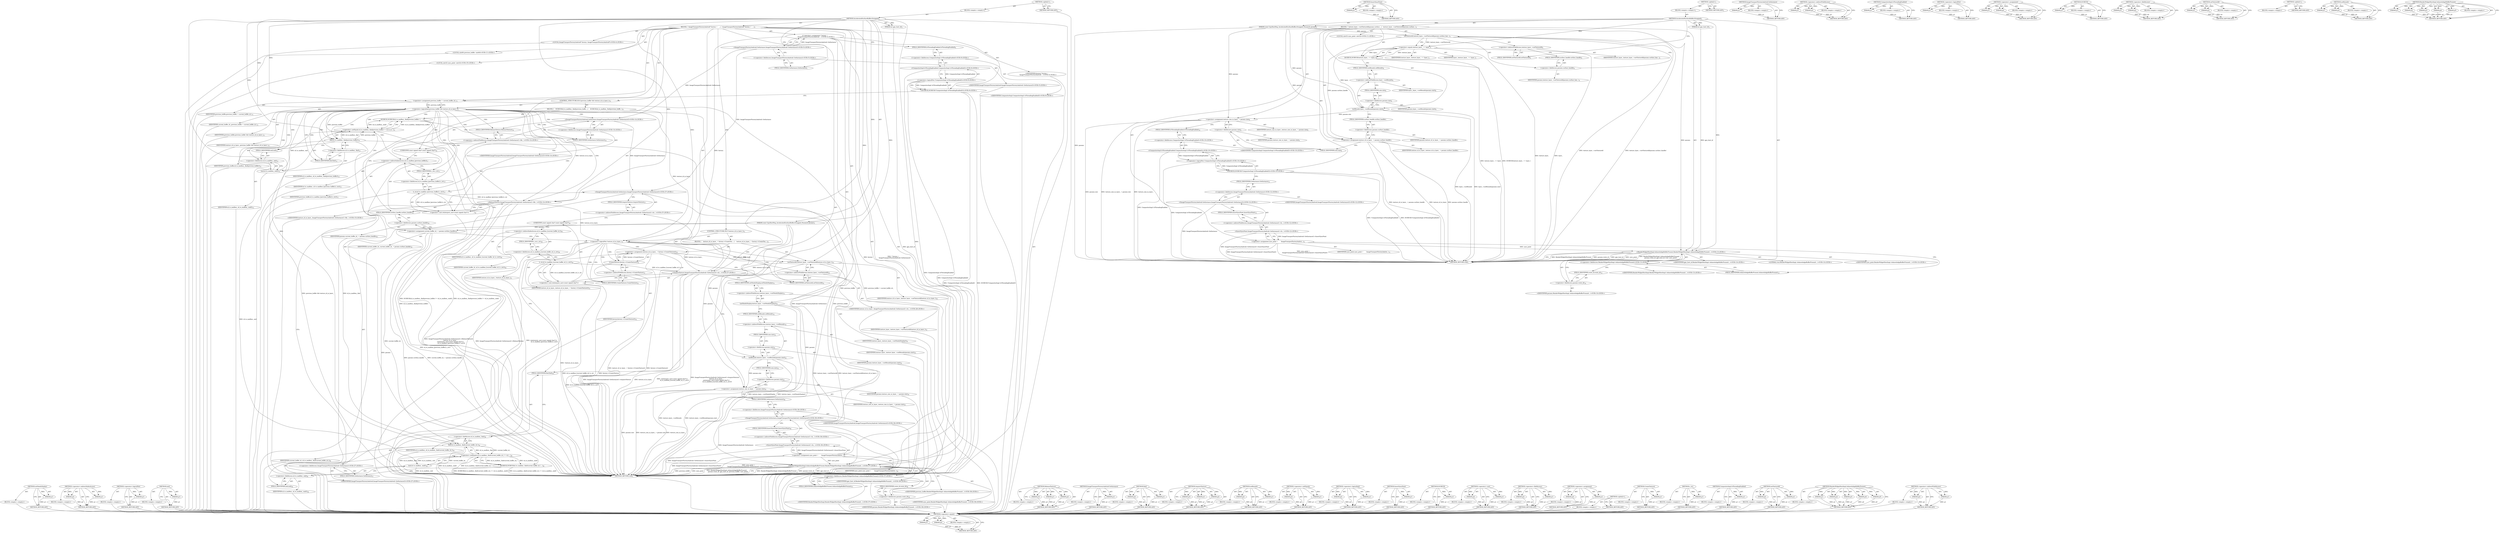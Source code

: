 digraph "&lt;operator&gt;.indirectFieldAccess" {
vulnerable_110 [label=<(METHOD,&lt;operator&gt;.equals)>];
vulnerable_111 [label=<(PARAM,p1)>];
vulnerable_112 [label=<(PARAM,p2)>];
vulnerable_113 [label=<(BLOCK,&lt;empty&gt;,&lt;empty&gt;)>];
vulnerable_114 [label=<(METHOD_RETURN,ANY)>];
vulnerable_133 [label=<(METHOD,InsertSyncPoint)>];
vulnerable_134 [label=<(PARAM,p1)>];
vulnerable_135 [label=<(BLOCK,&lt;empty&gt;,&lt;empty&gt;)>];
vulnerable_136 [label=<(METHOD_RETURN,ANY)>];
vulnerable_6 [label=<(METHOD,&lt;global&gt;)<SUB>1</SUB>>];
vulnerable_7 [label=<(BLOCK,&lt;empty&gt;,&lt;empty&gt;)<SUB>1</SUB>>];
vulnerable_8 [label=<(METHOD,AcceleratedSurfaceBuffersSwapped)<SUB>1</SUB>>];
vulnerable_9 [label=<(PARAM,const GpuHostMsg_AcceleratedSurfaceBuffersSwapped_Params&amp; params)<SUB>2</SUB>>];
vulnerable_10 [label=<(PARAM,int gpu_host_id)<SUB>3</SUB>>];
vulnerable_11 [label=<(BLOCK,{
  texture_layer_-&gt;setTextureId(params.surface...,{
  texture_layer_-&gt;setTextureId(params.surface...)<SUB>3</SUB>>];
vulnerable_12 [label=<(setTextureId,texture_layer_-&gt;setTextureId(params.surface_han...)<SUB>4</SUB>>];
vulnerable_13 [label=<(&lt;operator&gt;.indirectFieldAccess,texture_layer_-&gt;setTextureId)<SUB>4</SUB>>];
vulnerable_14 [label=<(IDENTIFIER,texture_layer_,texture_layer_-&gt;setTextureId(params.surface_han...)<SUB>4</SUB>>];
vulnerable_15 [label=<(FIELD_IDENTIFIER,setTextureId,setTextureId)<SUB>4</SUB>>];
vulnerable_16 [label=<(&lt;operator&gt;.fieldAccess,params.surface_handle)<SUB>4</SUB>>];
vulnerable_17 [label=<(IDENTIFIER,params,texture_layer_-&gt;setTextureId(params.surface_han...)<SUB>4</SUB>>];
vulnerable_18 [label=<(FIELD_IDENTIFIER,surface_handle,surface_handle)<SUB>4</SUB>>];
vulnerable_19 [label=<(DCHECK,DCHECK(texture_layer_ == layer_))<SUB>5</SUB>>];
vulnerable_20 [label=<(&lt;operator&gt;.equals,texture_layer_ == layer_)<SUB>5</SUB>>];
vulnerable_21 [label=<(IDENTIFIER,texture_layer_,texture_layer_ == layer_)<SUB>5</SUB>>];
vulnerable_22 [label=<(IDENTIFIER,layer_,texture_layer_ == layer_)<SUB>5</SUB>>];
vulnerable_23 [label=<(setBounds,layer_-&gt;setBounds(params.size))<SUB>6</SUB>>];
vulnerable_24 [label=<(&lt;operator&gt;.indirectFieldAccess,layer_-&gt;setBounds)<SUB>6</SUB>>];
vulnerable_25 [label=<(IDENTIFIER,layer_,layer_-&gt;setBounds(params.size))<SUB>6</SUB>>];
vulnerable_26 [label=<(FIELD_IDENTIFIER,setBounds,setBounds)<SUB>6</SUB>>];
vulnerable_27 [label=<(&lt;operator&gt;.fieldAccess,params.size)<SUB>6</SUB>>];
vulnerable_28 [label=<(IDENTIFIER,params,layer_-&gt;setBounds(params.size))<SUB>6</SUB>>];
vulnerable_29 [label=<(FIELD_IDENTIFIER,size,size)<SUB>6</SUB>>];
vulnerable_30 [label=<(&lt;operator&gt;.assignment,texture_id_in_layer_ = params.surface_handle)<SUB>7</SUB>>];
vulnerable_31 [label=<(IDENTIFIER,texture_id_in_layer_,texture_id_in_layer_ = params.surface_handle)<SUB>7</SUB>>];
vulnerable_32 [label=<(&lt;operator&gt;.fieldAccess,params.surface_handle)<SUB>7</SUB>>];
vulnerable_33 [label=<(IDENTIFIER,params,texture_id_in_layer_ = params.surface_handle)<SUB>7</SUB>>];
vulnerable_34 [label=<(FIELD_IDENTIFIER,surface_handle,surface_handle)<SUB>7</SUB>>];
vulnerable_35 [label=<(&lt;operator&gt;.assignment,texture_size_in_layer_ = params.size)<SUB>8</SUB>>];
vulnerable_36 [label=<(IDENTIFIER,texture_size_in_layer_,texture_size_in_layer_ = params.size)<SUB>8</SUB>>];
vulnerable_37 [label=<(&lt;operator&gt;.fieldAccess,params.size)<SUB>8</SUB>>];
vulnerable_38 [label=<(IDENTIFIER,params,texture_size_in_layer_ = params.size)<SUB>8</SUB>>];
vulnerable_39 [label=<(FIELD_IDENTIFIER,size,size)<SUB>8</SUB>>];
vulnerable_40 [label="<(DCHECK,DCHECK(!CompositorImpl::IsThreadingEnabled()))<SUB>10</SUB>>"];
vulnerable_41 [label="<(&lt;operator&gt;.logicalNot,!CompositorImpl::IsThreadingEnabled())<SUB>10</SUB>>"];
vulnerable_42 [label="<(CompositorImpl.IsThreadingEnabled,CompositorImpl::IsThreadingEnabled())<SUB>10</SUB>>"];
vulnerable_43 [label="<(&lt;operator&gt;.fieldAccess,CompositorImpl::IsThreadingEnabled)<SUB>10</SUB>>"];
vulnerable_44 [label="<(IDENTIFIER,CompositorImpl,CompositorImpl::IsThreadingEnabled())<SUB>10</SUB>>"];
vulnerable_45 [label=<(FIELD_IDENTIFIER,IsThreadingEnabled,IsThreadingEnabled)<SUB>10</SUB>>];
vulnerable_46 [label="<(LOCAL,uint32 sync_point: uint32)<SUB>11</SUB>>"];
vulnerable_47 [label=<(&lt;operator&gt;.assignment,sync_point =
       ImageTransportFactoryAndroi...)<SUB>11</SUB>>];
vulnerable_48 [label=<(IDENTIFIER,sync_point,sync_point =
       ImageTransportFactoryAndroi...)<SUB>11</SUB>>];
vulnerable_49 [label="<(InsertSyncPoint,ImageTransportFactoryAndroid::GetInstance()-&gt;In...)<SUB>12</SUB>>"];
vulnerable_50 [label="<(&lt;operator&gt;.indirectFieldAccess,ImageTransportFactoryAndroid::GetInstance()-&gt;In...)<SUB>12</SUB>>"];
vulnerable_51 [label="<(ImageTransportFactoryAndroid.GetInstance,ImageTransportFactoryAndroid::GetInstance())<SUB>12</SUB>>"];
vulnerable_52 [label="<(&lt;operator&gt;.fieldAccess,ImageTransportFactoryAndroid::GetInstance)<SUB>12</SUB>>"];
vulnerable_53 [label="<(IDENTIFIER,ImageTransportFactoryAndroid,ImageTransportFactoryAndroid::GetInstance())<SUB>12</SUB>>"];
vulnerable_54 [label=<(FIELD_IDENTIFIER,GetInstance,GetInstance)<SUB>12</SUB>>];
vulnerable_55 [label=<(FIELD_IDENTIFIER,InsertSyncPoint,InsertSyncPoint)<SUB>12</SUB>>];
vulnerable_56 [label="<(RenderWidgetHostImpl.AcknowledgeBufferPresent,RenderWidgetHostImpl::AcknowledgeBufferPresent(...)<SUB>13</SUB>>"];
vulnerable_57 [label="<(&lt;operator&gt;.fieldAccess,RenderWidgetHostImpl::AcknowledgeBufferPresent)<SUB>13</SUB>>"];
vulnerable_58 [label="<(IDENTIFIER,RenderWidgetHostImpl,RenderWidgetHostImpl::AcknowledgeBufferPresent(...)<SUB>13</SUB>>"];
vulnerable_59 [label=<(FIELD_IDENTIFIER,AcknowledgeBufferPresent,AcknowledgeBufferPresent)<SUB>13</SUB>>];
vulnerable_60 [label=<(&lt;operator&gt;.fieldAccess,params.route_id)<SUB>14</SUB>>];
vulnerable_61 [label="<(IDENTIFIER,params,RenderWidgetHostImpl::AcknowledgeBufferPresent(...)<SUB>14</SUB>>"];
vulnerable_62 [label=<(FIELD_IDENTIFIER,route_id,route_id)<SUB>14</SUB>>];
vulnerable_63 [label="<(IDENTIFIER,gpu_host_id,RenderWidgetHostImpl::AcknowledgeBufferPresent(...)<SUB>14</SUB>>"];
vulnerable_64 [label="<(LITERAL,true,RenderWidgetHostImpl::AcknowledgeBufferPresent(...)<SUB>14</SUB>>"];
vulnerable_65 [label="<(IDENTIFIER,sync_point,RenderWidgetHostImpl::AcknowledgeBufferPresent(...)<SUB>14</SUB>>"];
vulnerable_66 [label=<(METHOD_RETURN,void)<SUB>1</SUB>>];
vulnerable_68 [label=<(METHOD_RETURN,ANY)<SUB>1</SUB>>];
vulnerable_137 [label=<(METHOD,ImageTransportFactoryAndroid.GetInstance)>];
vulnerable_138 [label=<(PARAM,p1)>];
vulnerable_139 [label=<(BLOCK,&lt;empty&gt;,&lt;empty&gt;)>];
vulnerable_140 [label=<(METHOD_RETURN,ANY)>];
vulnerable_96 [label=<(METHOD,&lt;operator&gt;.indirectFieldAccess)>];
vulnerable_97 [label=<(PARAM,p1)>];
vulnerable_98 [label=<(PARAM,p2)>];
vulnerable_99 [label=<(BLOCK,&lt;empty&gt;,&lt;empty&gt;)>];
vulnerable_100 [label=<(METHOD_RETURN,ANY)>];
vulnerable_129 [label=<(METHOD,CompositorImpl.IsThreadingEnabled)>];
vulnerable_130 [label=<(PARAM,p1)>];
vulnerable_131 [label=<(BLOCK,&lt;empty&gt;,&lt;empty&gt;)>];
vulnerable_132 [label=<(METHOD_RETURN,ANY)>];
vulnerable_125 [label=<(METHOD,&lt;operator&gt;.logicalNot)>];
vulnerable_126 [label=<(PARAM,p1)>];
vulnerable_127 [label=<(BLOCK,&lt;empty&gt;,&lt;empty&gt;)>];
vulnerable_128 [label=<(METHOD_RETURN,ANY)>];
vulnerable_120 [label=<(METHOD,&lt;operator&gt;.assignment)>];
vulnerable_121 [label=<(PARAM,p1)>];
vulnerable_122 [label=<(PARAM,p2)>];
vulnerable_123 [label=<(BLOCK,&lt;empty&gt;,&lt;empty&gt;)>];
vulnerable_124 [label=<(METHOD_RETURN,ANY)>];
vulnerable_106 [label=<(METHOD,DCHECK)>];
vulnerable_107 [label=<(PARAM,p1)>];
vulnerable_108 [label=<(BLOCK,&lt;empty&gt;,&lt;empty&gt;)>];
vulnerable_109 [label=<(METHOD_RETURN,ANY)>];
vulnerable_101 [label=<(METHOD,&lt;operator&gt;.fieldAccess)>];
vulnerable_102 [label=<(PARAM,p1)>];
vulnerable_103 [label=<(PARAM,p2)>];
vulnerable_104 [label=<(BLOCK,&lt;empty&gt;,&lt;empty&gt;)>];
vulnerable_105 [label=<(METHOD_RETURN,ANY)>];
vulnerable_91 [label=<(METHOD,setTextureId)>];
vulnerable_92 [label=<(PARAM,p1)>];
vulnerable_93 [label=<(PARAM,p2)>];
vulnerable_94 [label=<(BLOCK,&lt;empty&gt;,&lt;empty&gt;)>];
vulnerable_95 [label=<(METHOD_RETURN,ANY)>];
vulnerable_85 [label=<(METHOD,&lt;global&gt;)<SUB>1</SUB>>];
vulnerable_86 [label=<(BLOCK,&lt;empty&gt;,&lt;empty&gt;)>];
vulnerable_87 [label=<(METHOD_RETURN,ANY)>];
vulnerable_115 [label=<(METHOD,setBounds)>];
vulnerable_116 [label=<(PARAM,p1)>];
vulnerable_117 [label=<(PARAM,p2)>];
vulnerable_118 [label=<(BLOCK,&lt;empty&gt;,&lt;empty&gt;)>];
vulnerable_119 [label=<(METHOD_RETURN,ANY)>];
vulnerable_141 [label=<(METHOD,RenderWidgetHostImpl.AcknowledgeBufferPresent)>];
vulnerable_142 [label=<(PARAM,p1)>];
vulnerable_143 [label=<(PARAM,p2)>];
vulnerable_144 [label=<(PARAM,p3)>];
vulnerable_145 [label=<(PARAM,p4)>];
vulnerable_146 [label=<(PARAM,p5)>];
vulnerable_147 [label=<(BLOCK,&lt;empty&gt;,&lt;empty&gt;)>];
vulnerable_148 [label=<(METHOD_RETURN,ANY)>];
fixed_256 [label=<(METHOD,setNeedsDisplay)>];
fixed_257 [label=<(PARAM,p1)>];
fixed_258 [label=<(BLOCK,&lt;empty&gt;,&lt;empty&gt;)>];
fixed_259 [label=<(METHOD_RETURN,ANY)>];
fixed_236 [label=<(METHOD,&lt;operator&gt;.indirectIndexAccess)>];
fixed_237 [label=<(PARAM,p1)>];
fixed_238 [label=<(PARAM,p2)>];
fixed_239 [label=<(BLOCK,&lt;empty&gt;,&lt;empty&gt;)>];
fixed_240 [label=<(METHOD_RETURN,ANY)>];
fixed_189 [label=<(METHOD,&lt;operator&gt;.logicalNot)>];
fixed_190 [label=<(PARAM,p1)>];
fixed_191 [label=<(BLOCK,&lt;empty&gt;,&lt;empty&gt;)>];
fixed_192 [label=<(METHOD_RETURN,ANY)>];
fixed_212 [label=<(METHOD,end)>];
fixed_213 [label=<(PARAM,p1)>];
fixed_214 [label=<(BLOCK,&lt;empty&gt;,&lt;empty&gt;)>];
fixed_215 [label=<(METHOD_RETURN,ANY)>];
fixed_6 [label=<(METHOD,&lt;global&gt;)<SUB>1</SUB>>];
fixed_7 [label=<(BLOCK,&lt;empty&gt;,&lt;empty&gt;)<SUB>1</SUB>>];
fixed_8 [label=<(METHOD,AcceleratedSurfaceBuffersSwapped)<SUB>1</SUB>>];
fixed_9 [label=<(PARAM,const GpuHostMsg_AcceleratedSurfaceBuffersSwapped_Params&amp; params)<SUB>2</SUB>>];
fixed_10 [label=<(PARAM,int gpu_host_id)<SUB>3</SUB>>];
fixed_11 [label=<(BLOCK,{
  ImageTransportFactoryAndroid* factory =
   ...,{
  ImageTransportFactoryAndroid* factory =
   ...)<SUB>3</SUB>>];
fixed_12 [label="<(LOCAL,ImageTransportFactoryAndroid* factory: ImageTransportFactoryAndroid*)<SUB>4</SUB>>"];
fixed_13 [label="<(&lt;operator&gt;.assignment,* factory =
      ImageTransportFactoryAndroid:...)<SUB>4</SUB>>"];
fixed_14 [label="<(IDENTIFIER,factory,* factory =
      ImageTransportFactoryAndroid:...)<SUB>4</SUB>>"];
fixed_15 [label="<(ImageTransportFactoryAndroid.GetInstance,ImageTransportFactoryAndroid::GetInstance())<SUB>5</SUB>>"];
fixed_16 [label="<(&lt;operator&gt;.fieldAccess,ImageTransportFactoryAndroid::GetInstance)<SUB>5</SUB>>"];
fixed_17 [label="<(IDENTIFIER,ImageTransportFactoryAndroid,ImageTransportFactoryAndroid::GetInstance())<SUB>5</SUB>>"];
fixed_18 [label=<(FIELD_IDENTIFIER,GetInstance,GetInstance)<SUB>5</SUB>>];
fixed_19 [label="<(DCHECK,DCHECK(!CompositorImpl::IsThreadingEnabled()))<SUB>9</SUB>>"];
fixed_20 [label="<(&lt;operator&gt;.logicalNot,!CompositorImpl::IsThreadingEnabled())<SUB>9</SUB>>"];
fixed_21 [label="<(CompositorImpl.IsThreadingEnabled,CompositorImpl::IsThreadingEnabled())<SUB>9</SUB>>"];
fixed_22 [label="<(&lt;operator&gt;.fieldAccess,CompositorImpl::IsThreadingEnabled)<SUB>9</SUB>>"];
fixed_23 [label="<(IDENTIFIER,CompositorImpl,CompositorImpl::IsThreadingEnabled())<SUB>9</SUB>>"];
fixed_24 [label=<(FIELD_IDENTIFIER,IsThreadingEnabled,IsThreadingEnabled)<SUB>9</SUB>>];
fixed_25 [label="<(LOCAL,uint64 previous_buffer: uint64)<SUB>11</SUB>>"];
fixed_26 [label=<(&lt;operator&gt;.assignment,previous_buffer = current_buffer_id_)<SUB>11</SUB>>];
fixed_27 [label=<(IDENTIFIER,previous_buffer,previous_buffer = current_buffer_id_)<SUB>11</SUB>>];
fixed_28 [label=<(IDENTIFIER,current_buffer_id_,previous_buffer = current_buffer_id_)<SUB>11</SUB>>];
fixed_29 [label=<(CONTROL_STRUCTURE,IF,if (previous_buffer &amp;&amp; texture_id_in_layer_))<SUB>12</SUB>>];
fixed_30 [label=<(&lt;operator&gt;.logicalAnd,previous_buffer &amp;&amp; texture_id_in_layer_)<SUB>12</SUB>>];
fixed_31 [label=<(IDENTIFIER,previous_buffer,previous_buffer &amp;&amp; texture_id_in_layer_)<SUB>12</SUB>>];
fixed_32 [label=<(IDENTIFIER,texture_id_in_layer_,previous_buffer &amp;&amp; texture_id_in_layer_)<SUB>12</SUB>>];
fixed_33 [label=<(BLOCK,{
    DCHECK(id_to_mailbox_.find(previous_buffe...,{
    DCHECK(id_to_mailbox_.find(previous_buffe...)<SUB>12</SUB>>];
fixed_34 [label=<(DCHECK,DCHECK(id_to_mailbox_.find(previous_buffer) != ...)<SUB>13</SUB>>];
fixed_35 [label=<(&lt;operator&gt;.notEquals,id_to_mailbox_.find(previous_buffer) != id_to_m...)<SUB>13</SUB>>];
fixed_36 [label=<(find,id_to_mailbox_.find(previous_buffer))<SUB>13</SUB>>];
fixed_37 [label=<(&lt;operator&gt;.fieldAccess,id_to_mailbox_.find)<SUB>13</SUB>>];
fixed_38 [label=<(IDENTIFIER,id_to_mailbox_,id_to_mailbox_.find(previous_buffer))<SUB>13</SUB>>];
fixed_39 [label=<(FIELD_IDENTIFIER,find,find)<SUB>13</SUB>>];
fixed_40 [label=<(IDENTIFIER,previous_buffer,id_to_mailbox_.find(previous_buffer))<SUB>13</SUB>>];
fixed_41 [label=<(end,id_to_mailbox_.end())<SUB>13</SUB>>];
fixed_42 [label=<(&lt;operator&gt;.fieldAccess,id_to_mailbox_.end)<SUB>13</SUB>>];
fixed_43 [label=<(IDENTIFIER,id_to_mailbox_,id_to_mailbox_.end())<SUB>13</SUB>>];
fixed_44 [label=<(FIELD_IDENTIFIER,end,end)<SUB>13</SUB>>];
fixed_45 [label="<(ReleaseTexture,ImageTransportFactoryAndroid::GetInstance()-&gt;Re...)<SUB>14</SUB>>"];
fixed_46 [label="<(&lt;operator&gt;.indirectFieldAccess,ImageTransportFactoryAndroid::GetInstance()-&gt;Re...)<SUB>14</SUB>>"];
fixed_47 [label="<(ImageTransportFactoryAndroid.GetInstance,ImageTransportFactoryAndroid::GetInstance())<SUB>14</SUB>>"];
fixed_48 [label="<(&lt;operator&gt;.fieldAccess,ImageTransportFactoryAndroid::GetInstance)<SUB>14</SUB>>"];
fixed_49 [label="<(IDENTIFIER,ImageTransportFactoryAndroid,ImageTransportFactoryAndroid::GetInstance())<SUB>14</SUB>>"];
fixed_50 [label=<(FIELD_IDENTIFIER,GetInstance,GetInstance)<SUB>14</SUB>>];
fixed_51 [label=<(FIELD_IDENTIFIER,ReleaseTexture,ReleaseTexture)<SUB>14</SUB>>];
fixed_52 [label="<(IDENTIFIER,texture_id_in_layer_,ImageTransportFactoryAndroid::GetInstance()-&gt;Re...)<SUB>15</SUB>>"];
fixed_53 [label=<(&lt;operator&gt;.cast,reinterpret_cast&lt;const signed char*&gt;(
         ...)<SUB>16</SUB>>];
fixed_54 [label=<(UNKNOWN,const signed char*,const signed char*)<SUB>16</SUB>>];
fixed_55 [label=<(c_str,id_to_mailbox_[previous_buffer].c_str())<SUB>17</SUB>>];
fixed_56 [label=<(&lt;operator&gt;.fieldAccess,id_to_mailbox_[previous_buffer].c_str)<SUB>17</SUB>>];
fixed_57 [label=<(&lt;operator&gt;.indirectIndexAccess,id_to_mailbox_[previous_buffer])<SUB>17</SUB>>];
fixed_58 [label=<(IDENTIFIER,id_to_mailbox_,id_to_mailbox_[previous_buffer].c_str())<SUB>17</SUB>>];
fixed_59 [label=<(IDENTIFIER,previous_buffer,id_to_mailbox_[previous_buffer].c_str())<SUB>17</SUB>>];
fixed_60 [label=<(FIELD_IDENTIFIER,c_str,c_str)<SUB>17</SUB>>];
fixed_61 [label=<(&lt;operator&gt;.assignment,current_buffer_id_ = params.surface_handle)<SUB>20</SUB>>];
fixed_62 [label=<(IDENTIFIER,current_buffer_id_,current_buffer_id_ = params.surface_handle)<SUB>20</SUB>>];
fixed_63 [label=<(&lt;operator&gt;.fieldAccess,params.surface_handle)<SUB>20</SUB>>];
fixed_64 [label=<(IDENTIFIER,params,current_buffer_id_ = params.surface_handle)<SUB>20</SUB>>];
fixed_65 [label=<(FIELD_IDENTIFIER,surface_handle,surface_handle)<SUB>20</SUB>>];
fixed_66 [label=<(CONTROL_STRUCTURE,IF,if (!texture_id_in_layer_))<SUB>21</SUB>>];
fixed_67 [label=<(&lt;operator&gt;.logicalNot,!texture_id_in_layer_)<SUB>21</SUB>>];
fixed_68 [label=<(IDENTIFIER,texture_id_in_layer_,!texture_id_in_layer_)<SUB>21</SUB>>];
fixed_69 [label=<(BLOCK,{
    texture_id_in_layer_ = factory-&gt;CreateTex...,{
    texture_id_in_layer_ = factory-&gt;CreateTex...)<SUB>21</SUB>>];
fixed_70 [label=<(&lt;operator&gt;.assignment,texture_id_in_layer_ = factory-&gt;CreateTexture())<SUB>22</SUB>>];
fixed_71 [label=<(IDENTIFIER,texture_id_in_layer_,texture_id_in_layer_ = factory-&gt;CreateTexture())<SUB>22</SUB>>];
fixed_72 [label=<(CreateTexture,factory-&gt;CreateTexture())<SUB>22</SUB>>];
fixed_73 [label=<(&lt;operator&gt;.indirectFieldAccess,factory-&gt;CreateTexture)<SUB>22</SUB>>];
fixed_74 [label=<(IDENTIFIER,factory,factory-&gt;CreateTexture())<SUB>22</SUB>>];
fixed_75 [label=<(FIELD_IDENTIFIER,CreateTexture,CreateTexture)<SUB>22</SUB>>];
fixed_76 [label=<(setTextureId,texture_layer_-&gt;setTextureId(texture_id_in_layer_))<SUB>23</SUB>>];
fixed_77 [label=<(&lt;operator&gt;.indirectFieldAccess,texture_layer_-&gt;setTextureId)<SUB>23</SUB>>];
fixed_78 [label=<(IDENTIFIER,texture_layer_,texture_layer_-&gt;setTextureId(texture_id_in_layer_))<SUB>23</SUB>>];
fixed_79 [label=<(FIELD_IDENTIFIER,setTextureId,setTextureId)<SUB>23</SUB>>];
fixed_80 [label=<(IDENTIFIER,texture_id_in_layer_,texture_layer_-&gt;setTextureId(texture_id_in_layer_))<SUB>23</SUB>>];
fixed_81 [label=<(DCHECK,DCHECK(id_to_mailbox_.find(current_buffer_id_) ...)<SUB>26</SUB>>];
fixed_82 [label=<(&lt;operator&gt;.notEquals,id_to_mailbox_.find(current_buffer_id_) != id_t...)<SUB>26</SUB>>];
fixed_83 [label=<(find,id_to_mailbox_.find(current_buffer_id_))<SUB>26</SUB>>];
fixed_84 [label=<(&lt;operator&gt;.fieldAccess,id_to_mailbox_.find)<SUB>26</SUB>>];
fixed_85 [label=<(IDENTIFIER,id_to_mailbox_,id_to_mailbox_.find(current_buffer_id_))<SUB>26</SUB>>];
fixed_86 [label=<(FIELD_IDENTIFIER,find,find)<SUB>26</SUB>>];
fixed_87 [label=<(IDENTIFIER,current_buffer_id_,id_to_mailbox_.find(current_buffer_id_))<SUB>26</SUB>>];
fixed_88 [label=<(end,id_to_mailbox_.end())<SUB>26</SUB>>];
fixed_89 [label=<(&lt;operator&gt;.fieldAccess,id_to_mailbox_.end)<SUB>26</SUB>>];
fixed_90 [label=<(IDENTIFIER,id_to_mailbox_,id_to_mailbox_.end())<SUB>26</SUB>>];
fixed_91 [label=<(FIELD_IDENTIFIER,end,end)<SUB>26</SUB>>];
fixed_92 [label="<(AcquireTexture,ImageTransportFactoryAndroid::GetInstance()-&gt;Ac...)<SUB>27</SUB>>"];
fixed_93 [label="<(&lt;operator&gt;.indirectFieldAccess,ImageTransportFactoryAndroid::GetInstance()-&gt;Ac...)<SUB>27</SUB>>"];
fixed_94 [label="<(ImageTransportFactoryAndroid.GetInstance,ImageTransportFactoryAndroid::GetInstance())<SUB>27</SUB>>"];
fixed_95 [label="<(&lt;operator&gt;.fieldAccess,ImageTransportFactoryAndroid::GetInstance)<SUB>27</SUB>>"];
fixed_96 [label="<(IDENTIFIER,ImageTransportFactoryAndroid,ImageTransportFactoryAndroid::GetInstance())<SUB>27</SUB>>"];
fixed_97 [label=<(FIELD_IDENTIFIER,GetInstance,GetInstance)<SUB>27</SUB>>];
fixed_98 [label=<(FIELD_IDENTIFIER,AcquireTexture,AcquireTexture)<SUB>27</SUB>>];
fixed_99 [label="<(IDENTIFIER,texture_id_in_layer_,ImageTransportFactoryAndroid::GetInstance()-&gt;Ac...)<SUB>28</SUB>>"];
fixed_100 [label=<(&lt;operator&gt;.cast,reinterpret_cast&lt;const signed char*&gt;(
         ...)<SUB>29</SUB>>];
fixed_101 [label=<(UNKNOWN,const signed char*,const signed char*)<SUB>29</SUB>>];
fixed_102 [label=<(c_str,id_to_mailbox_[current_buffer_id_].c_str())<SUB>30</SUB>>];
fixed_103 [label=<(&lt;operator&gt;.fieldAccess,id_to_mailbox_[current_buffer_id_].c_str)<SUB>30</SUB>>];
fixed_104 [label=<(&lt;operator&gt;.indirectIndexAccess,id_to_mailbox_[current_buffer_id_])<SUB>30</SUB>>];
fixed_105 [label=<(IDENTIFIER,id_to_mailbox_,id_to_mailbox_[current_buffer_id_].c_str())<SUB>30</SUB>>];
fixed_106 [label=<(IDENTIFIER,current_buffer_id_,id_to_mailbox_[current_buffer_id_].c_str())<SUB>30</SUB>>];
fixed_107 [label=<(FIELD_IDENTIFIER,c_str,c_str)<SUB>30</SUB>>];
fixed_108 [label=<(setNeedsDisplay,texture_layer_-&gt;setNeedsDisplay())<SUB>31</SUB>>];
fixed_109 [label=<(&lt;operator&gt;.indirectFieldAccess,texture_layer_-&gt;setNeedsDisplay)<SUB>31</SUB>>];
fixed_110 [label=<(IDENTIFIER,texture_layer_,texture_layer_-&gt;setNeedsDisplay())<SUB>31</SUB>>];
fixed_111 [label=<(FIELD_IDENTIFIER,setNeedsDisplay,setNeedsDisplay)<SUB>31</SUB>>];
fixed_112 [label=<(setBounds,texture_layer_-&gt;setBounds(params.size))<SUB>32</SUB>>];
fixed_113 [label=<(&lt;operator&gt;.indirectFieldAccess,texture_layer_-&gt;setBounds)<SUB>32</SUB>>];
fixed_114 [label=<(IDENTIFIER,texture_layer_,texture_layer_-&gt;setBounds(params.size))<SUB>32</SUB>>];
fixed_115 [label=<(FIELD_IDENTIFIER,setBounds,setBounds)<SUB>32</SUB>>];
fixed_116 [label=<(&lt;operator&gt;.fieldAccess,params.size)<SUB>32</SUB>>];
fixed_117 [label=<(IDENTIFIER,params,texture_layer_-&gt;setBounds(params.size))<SUB>32</SUB>>];
fixed_118 [label=<(FIELD_IDENTIFIER,size,size)<SUB>32</SUB>>];
fixed_119 [label=<(&lt;operator&gt;.assignment,texture_size_in_layer_ = params.size)<SUB>33</SUB>>];
fixed_120 [label=<(IDENTIFIER,texture_size_in_layer_,texture_size_in_layer_ = params.size)<SUB>33</SUB>>];
fixed_121 [label=<(&lt;operator&gt;.fieldAccess,params.size)<SUB>33</SUB>>];
fixed_122 [label=<(IDENTIFIER,params,texture_size_in_layer_ = params.size)<SUB>33</SUB>>];
fixed_123 [label=<(FIELD_IDENTIFIER,size,size)<SUB>33</SUB>>];
fixed_124 [label="<(LOCAL,uint32 sync_point: uint32)<SUB>35</SUB>>"];
fixed_125 [label=<(&lt;operator&gt;.assignment,sync_point =
       ImageTransportFactoryAndroi...)<SUB>35</SUB>>];
fixed_126 [label=<(IDENTIFIER,sync_point,sync_point =
       ImageTransportFactoryAndroi...)<SUB>35</SUB>>];
fixed_127 [label="<(InsertSyncPoint,ImageTransportFactoryAndroid::GetInstance()-&gt;In...)<SUB>36</SUB>>"];
fixed_128 [label="<(&lt;operator&gt;.indirectFieldAccess,ImageTransportFactoryAndroid::GetInstance()-&gt;In...)<SUB>36</SUB>>"];
fixed_129 [label="<(ImageTransportFactoryAndroid.GetInstance,ImageTransportFactoryAndroid::GetInstance())<SUB>36</SUB>>"];
fixed_130 [label="<(&lt;operator&gt;.fieldAccess,ImageTransportFactoryAndroid::GetInstance)<SUB>36</SUB>>"];
fixed_131 [label="<(IDENTIFIER,ImageTransportFactoryAndroid,ImageTransportFactoryAndroid::GetInstance())<SUB>36</SUB>>"];
fixed_132 [label=<(FIELD_IDENTIFIER,GetInstance,GetInstance)<SUB>36</SUB>>];
fixed_133 [label=<(FIELD_IDENTIFIER,InsertSyncPoint,InsertSyncPoint)<SUB>36</SUB>>];
fixed_134 [label="<(RenderWidgetHostImpl.AcknowledgeBufferPresent,RenderWidgetHostImpl::AcknowledgeBufferPresent(...)<SUB>37</SUB>>"];
fixed_135 [label="<(&lt;operator&gt;.fieldAccess,RenderWidgetHostImpl::AcknowledgeBufferPresent)<SUB>37</SUB>>"];
fixed_136 [label="<(IDENTIFIER,RenderWidgetHostImpl,RenderWidgetHostImpl::AcknowledgeBufferPresent(...)<SUB>37</SUB>>"];
fixed_137 [label=<(FIELD_IDENTIFIER,AcknowledgeBufferPresent,AcknowledgeBufferPresent)<SUB>37</SUB>>];
fixed_138 [label=<(&lt;operator&gt;.fieldAccess,params.route_id)<SUB>38</SUB>>];
fixed_139 [label="<(IDENTIFIER,params,RenderWidgetHostImpl::AcknowledgeBufferPresent(...)<SUB>38</SUB>>"];
fixed_140 [label=<(FIELD_IDENTIFIER,route_id,route_id)<SUB>38</SUB>>];
fixed_141 [label="<(IDENTIFIER,gpu_host_id,RenderWidgetHostImpl::AcknowledgeBufferPresent(...)<SUB>38</SUB>>"];
fixed_142 [label="<(IDENTIFIER,previous_buffer,RenderWidgetHostImpl::AcknowledgeBufferPresent(...)<SUB>38</SUB>>"];
fixed_143 [label="<(IDENTIFIER,sync_point,RenderWidgetHostImpl::AcknowledgeBufferPresent(...)<SUB>38</SUB>>"];
fixed_144 [label=<(METHOD_RETURN,void)<SUB>1</SUB>>];
fixed_146 [label=<(METHOD_RETURN,ANY)<SUB>1</SUB>>];
fixed_216 [label=<(METHOD,ReleaseTexture)>];
fixed_217 [label=<(PARAM,p1)>];
fixed_218 [label=<(PARAM,p2)>];
fixed_219 [label=<(PARAM,p3)>];
fixed_220 [label=<(BLOCK,&lt;empty&gt;,&lt;empty&gt;)>];
fixed_221 [label=<(METHOD_RETURN,ANY)>];
fixed_176 [label=<(METHOD,ImageTransportFactoryAndroid.GetInstance)>];
fixed_177 [label=<(PARAM,p1)>];
fixed_178 [label=<(BLOCK,&lt;empty&gt;,&lt;empty&gt;)>];
fixed_179 [label=<(METHOD_RETURN,ANY)>];
fixed_207 [label=<(METHOD,find)>];
fixed_208 [label=<(PARAM,p1)>];
fixed_209 [label=<(PARAM,p2)>];
fixed_210 [label=<(BLOCK,&lt;empty&gt;,&lt;empty&gt;)>];
fixed_211 [label=<(METHOD_RETURN,ANY)>];
fixed_250 [label=<(METHOD,AcquireTexture)>];
fixed_251 [label=<(PARAM,p1)>];
fixed_252 [label=<(PARAM,p2)>];
fixed_253 [label=<(PARAM,p3)>];
fixed_254 [label=<(BLOCK,&lt;empty&gt;,&lt;empty&gt;)>];
fixed_255 [label=<(METHOD_RETURN,ANY)>];
fixed_260 [label=<(METHOD,setBounds)>];
fixed_261 [label=<(PARAM,p1)>];
fixed_262 [label=<(PARAM,p2)>];
fixed_263 [label=<(BLOCK,&lt;empty&gt;,&lt;empty&gt;)>];
fixed_264 [label=<(METHOD_RETURN,ANY)>];
fixed_202 [label=<(METHOD,&lt;operator&gt;.notEquals)>];
fixed_203 [label=<(PARAM,p1)>];
fixed_204 [label=<(PARAM,p2)>];
fixed_205 [label=<(BLOCK,&lt;empty&gt;,&lt;empty&gt;)>];
fixed_206 [label=<(METHOD_RETURN,ANY)>];
fixed_197 [label=<(METHOD,&lt;operator&gt;.logicalAnd)>];
fixed_198 [label=<(PARAM,p1)>];
fixed_199 [label=<(PARAM,p2)>];
fixed_200 [label=<(BLOCK,&lt;empty&gt;,&lt;empty&gt;)>];
fixed_201 [label=<(METHOD_RETURN,ANY)>];
fixed_265 [label=<(METHOD,InsertSyncPoint)>];
fixed_266 [label=<(PARAM,p1)>];
fixed_267 [label=<(BLOCK,&lt;empty&gt;,&lt;empty&gt;)>];
fixed_268 [label=<(METHOD_RETURN,ANY)>];
fixed_185 [label=<(METHOD,DCHECK)>];
fixed_186 [label=<(PARAM,p1)>];
fixed_187 [label=<(BLOCK,&lt;empty&gt;,&lt;empty&gt;)>];
fixed_188 [label=<(METHOD_RETURN,ANY)>];
fixed_227 [label=<(METHOD,&lt;operator&gt;.cast)>];
fixed_228 [label=<(PARAM,p1)>];
fixed_229 [label=<(PARAM,p2)>];
fixed_230 [label=<(BLOCK,&lt;empty&gt;,&lt;empty&gt;)>];
fixed_231 [label=<(METHOD_RETURN,ANY)>];
fixed_180 [label=<(METHOD,&lt;operator&gt;.fieldAccess)>];
fixed_181 [label=<(PARAM,p1)>];
fixed_182 [label=<(PARAM,p2)>];
fixed_183 [label=<(BLOCK,&lt;empty&gt;,&lt;empty&gt;)>];
fixed_184 [label=<(METHOD_RETURN,ANY)>];
fixed_171 [label=<(METHOD,&lt;operator&gt;.assignment)>];
fixed_172 [label=<(PARAM,p1)>];
fixed_173 [label=<(PARAM,p2)>];
fixed_174 [label=<(BLOCK,&lt;empty&gt;,&lt;empty&gt;)>];
fixed_175 [label=<(METHOD_RETURN,ANY)>];
fixed_165 [label=<(METHOD,&lt;global&gt;)<SUB>1</SUB>>];
fixed_166 [label=<(BLOCK,&lt;empty&gt;,&lt;empty&gt;)>];
fixed_167 [label=<(METHOD_RETURN,ANY)>];
fixed_241 [label=<(METHOD,CreateTexture)>];
fixed_242 [label=<(PARAM,p1)>];
fixed_243 [label=<(BLOCK,&lt;empty&gt;,&lt;empty&gt;)>];
fixed_244 [label=<(METHOD_RETURN,ANY)>];
fixed_232 [label=<(METHOD,c_str)>];
fixed_233 [label=<(PARAM,p1)>];
fixed_234 [label=<(BLOCK,&lt;empty&gt;,&lt;empty&gt;)>];
fixed_235 [label=<(METHOD_RETURN,ANY)>];
fixed_193 [label=<(METHOD,CompositorImpl.IsThreadingEnabled)>];
fixed_194 [label=<(PARAM,p1)>];
fixed_195 [label=<(BLOCK,&lt;empty&gt;,&lt;empty&gt;)>];
fixed_196 [label=<(METHOD_RETURN,ANY)>];
fixed_245 [label=<(METHOD,setTextureId)>];
fixed_246 [label=<(PARAM,p1)>];
fixed_247 [label=<(PARAM,p2)>];
fixed_248 [label=<(BLOCK,&lt;empty&gt;,&lt;empty&gt;)>];
fixed_249 [label=<(METHOD_RETURN,ANY)>];
fixed_269 [label=<(METHOD,RenderWidgetHostImpl.AcknowledgeBufferPresent)>];
fixed_270 [label=<(PARAM,p1)>];
fixed_271 [label=<(PARAM,p2)>];
fixed_272 [label=<(PARAM,p3)>];
fixed_273 [label=<(PARAM,p4)>];
fixed_274 [label=<(PARAM,p5)>];
fixed_275 [label=<(BLOCK,&lt;empty&gt;,&lt;empty&gt;)>];
fixed_276 [label=<(METHOD_RETURN,ANY)>];
fixed_222 [label=<(METHOD,&lt;operator&gt;.indirectFieldAccess)>];
fixed_223 [label=<(PARAM,p1)>];
fixed_224 [label=<(PARAM,p2)>];
fixed_225 [label=<(BLOCK,&lt;empty&gt;,&lt;empty&gt;)>];
fixed_226 [label=<(METHOD_RETURN,ANY)>];
vulnerable_110 -> vulnerable_111  [key=0, label="AST: "];
vulnerable_110 -> vulnerable_111  [key=1, label="DDG: "];
vulnerable_110 -> vulnerable_113  [key=0, label="AST: "];
vulnerable_110 -> vulnerable_112  [key=0, label="AST: "];
vulnerable_110 -> vulnerable_112  [key=1, label="DDG: "];
vulnerable_110 -> vulnerable_114  [key=0, label="AST: "];
vulnerable_110 -> vulnerable_114  [key=1, label="CFG: "];
vulnerable_111 -> vulnerable_114  [key=0, label="DDG: p1"];
vulnerable_112 -> vulnerable_114  [key=0, label="DDG: p2"];
vulnerable_133 -> vulnerable_134  [key=0, label="AST: "];
vulnerable_133 -> vulnerable_134  [key=1, label="DDG: "];
vulnerable_133 -> vulnerable_135  [key=0, label="AST: "];
vulnerable_133 -> vulnerable_136  [key=0, label="AST: "];
vulnerable_133 -> vulnerable_136  [key=1, label="CFG: "];
vulnerable_134 -> vulnerable_136  [key=0, label="DDG: p1"];
vulnerable_6 -> vulnerable_7  [key=0, label="AST: "];
vulnerable_6 -> vulnerable_68  [key=0, label="AST: "];
vulnerable_6 -> vulnerable_68  [key=1, label="CFG: "];
vulnerable_7 -> vulnerable_8  [key=0, label="AST: "];
vulnerable_8 -> vulnerable_9  [key=0, label="AST: "];
vulnerable_8 -> vulnerable_9  [key=1, label="DDG: "];
vulnerable_8 -> vulnerable_10  [key=0, label="AST: "];
vulnerable_8 -> vulnerable_10  [key=1, label="DDG: "];
vulnerable_8 -> vulnerable_11  [key=0, label="AST: "];
vulnerable_8 -> vulnerable_66  [key=0, label="AST: "];
vulnerable_8 -> vulnerable_15  [key=0, label="CFG: "];
vulnerable_8 -> vulnerable_56  [key=0, label="DDG: "];
vulnerable_8 -> vulnerable_20  [key=0, label="DDG: "];
vulnerable_9 -> vulnerable_66  [key=0, label="DDG: params"];
vulnerable_9 -> vulnerable_30  [key=0, label="DDG: params"];
vulnerable_9 -> vulnerable_35  [key=0, label="DDG: params"];
vulnerable_9 -> vulnerable_12  [key=0, label="DDG: params"];
vulnerable_9 -> vulnerable_23  [key=0, label="DDG: params"];
vulnerable_9 -> vulnerable_56  [key=0, label="DDG: params"];
vulnerable_10 -> vulnerable_56  [key=0, label="DDG: gpu_host_id"];
vulnerable_11 -> vulnerable_12  [key=0, label="AST: "];
vulnerable_11 -> vulnerable_19  [key=0, label="AST: "];
vulnerable_11 -> vulnerable_23  [key=0, label="AST: "];
vulnerable_11 -> vulnerable_30  [key=0, label="AST: "];
vulnerable_11 -> vulnerable_35  [key=0, label="AST: "];
vulnerable_11 -> vulnerable_40  [key=0, label="AST: "];
vulnerable_11 -> vulnerable_46  [key=0, label="AST: "];
vulnerable_11 -> vulnerable_47  [key=0, label="AST: "];
vulnerable_11 -> vulnerable_56  [key=0, label="AST: "];
vulnerable_12 -> vulnerable_13  [key=0, label="AST: "];
vulnerable_12 -> vulnerable_16  [key=0, label="AST: "];
vulnerable_12 -> vulnerable_20  [key=0, label="CFG: "];
vulnerable_12 -> vulnerable_20  [key=1, label="DDG: texture_layer_-&gt;setTextureId"];
vulnerable_12 -> vulnerable_66  [key=0, label="DDG: texture_layer_-&gt;setTextureId"];
vulnerable_12 -> vulnerable_66  [key=1, label="DDG: texture_layer_-&gt;setTextureId(params.surface_handle)"];
vulnerable_12 -> vulnerable_30  [key=0, label="DDG: params.surface_handle"];
vulnerable_13 -> vulnerable_14  [key=0, label="AST: "];
vulnerable_13 -> vulnerable_15  [key=0, label="AST: "];
vulnerable_13 -> vulnerable_18  [key=0, label="CFG: "];
vulnerable_15 -> vulnerable_13  [key=0, label="CFG: "];
vulnerable_16 -> vulnerable_17  [key=0, label="AST: "];
vulnerable_16 -> vulnerable_18  [key=0, label="AST: "];
vulnerable_16 -> vulnerable_12  [key=0, label="CFG: "];
vulnerable_18 -> vulnerable_16  [key=0, label="CFG: "];
vulnerable_19 -> vulnerable_20  [key=0, label="AST: "];
vulnerable_19 -> vulnerable_26  [key=0, label="CFG: "];
vulnerable_19 -> vulnerable_66  [key=0, label="DDG: texture_layer_ == layer_"];
vulnerable_19 -> vulnerable_66  [key=1, label="DDG: DCHECK(texture_layer_ == layer_)"];
vulnerable_20 -> vulnerable_21  [key=0, label="AST: "];
vulnerable_20 -> vulnerable_22  [key=0, label="AST: "];
vulnerable_20 -> vulnerable_19  [key=0, label="CFG: "];
vulnerable_20 -> vulnerable_19  [key=1, label="DDG: texture_layer_"];
vulnerable_20 -> vulnerable_19  [key=2, label="DDG: layer_"];
vulnerable_20 -> vulnerable_66  [key=0, label="DDG: texture_layer_"];
vulnerable_20 -> vulnerable_66  [key=1, label="DDG: layer_"];
vulnerable_20 -> vulnerable_23  [key=0, label="DDG: layer_"];
vulnerable_23 -> vulnerable_24  [key=0, label="AST: "];
vulnerable_23 -> vulnerable_27  [key=0, label="AST: "];
vulnerable_23 -> vulnerable_34  [key=0, label="CFG: "];
vulnerable_23 -> vulnerable_66  [key=0, label="DDG: layer_-&gt;setBounds"];
vulnerable_23 -> vulnerable_66  [key=1, label="DDG: layer_-&gt;setBounds(params.size)"];
vulnerable_23 -> vulnerable_35  [key=0, label="DDG: params.size"];
vulnerable_24 -> vulnerable_25  [key=0, label="AST: "];
vulnerable_24 -> vulnerable_26  [key=0, label="AST: "];
vulnerable_24 -> vulnerable_29  [key=0, label="CFG: "];
vulnerable_26 -> vulnerable_24  [key=0, label="CFG: "];
vulnerable_27 -> vulnerable_28  [key=0, label="AST: "];
vulnerable_27 -> vulnerable_29  [key=0, label="AST: "];
vulnerable_27 -> vulnerable_23  [key=0, label="CFG: "];
vulnerable_29 -> vulnerable_27  [key=0, label="CFG: "];
vulnerable_30 -> vulnerable_31  [key=0, label="AST: "];
vulnerable_30 -> vulnerable_32  [key=0, label="AST: "];
vulnerable_30 -> vulnerable_39  [key=0, label="CFG: "];
vulnerable_30 -> vulnerable_66  [key=0, label="DDG: params.surface_handle"];
vulnerable_30 -> vulnerable_66  [key=1, label="DDG: texture_id_in_layer_ = params.surface_handle"];
vulnerable_30 -> vulnerable_66  [key=2, label="DDG: texture_id_in_layer_"];
vulnerable_32 -> vulnerable_33  [key=0, label="AST: "];
vulnerable_32 -> vulnerable_34  [key=0, label="AST: "];
vulnerable_32 -> vulnerable_30  [key=0, label="CFG: "];
vulnerable_34 -> vulnerable_32  [key=0, label="CFG: "];
vulnerable_35 -> vulnerable_36  [key=0, label="AST: "];
vulnerable_35 -> vulnerable_37  [key=0, label="AST: "];
vulnerable_35 -> vulnerable_45  [key=0, label="CFG: "];
vulnerable_35 -> vulnerable_66  [key=0, label="DDG: params.size"];
vulnerable_35 -> vulnerable_66  [key=1, label="DDG: texture_size_in_layer_ = params.size"];
vulnerable_35 -> vulnerable_66  [key=2, label="DDG: texture_size_in_layer_"];
vulnerable_37 -> vulnerable_38  [key=0, label="AST: "];
vulnerable_37 -> vulnerable_39  [key=0, label="AST: "];
vulnerable_37 -> vulnerable_35  [key=0, label="CFG: "];
vulnerable_39 -> vulnerable_37  [key=0, label="CFG: "];
vulnerable_40 -> vulnerable_41  [key=0, label="AST: "];
vulnerable_40 -> vulnerable_54  [key=0, label="CFG: "];
vulnerable_40 -> vulnerable_66  [key=0, label="DDG: !CompositorImpl::IsThreadingEnabled()"];
vulnerable_40 -> vulnerable_66  [key=1, label="DDG: DCHECK(!CompositorImpl::IsThreadingEnabled())"];
vulnerable_41 -> vulnerable_42  [key=0, label="AST: "];
vulnerable_41 -> vulnerable_40  [key=0, label="CFG: "];
vulnerable_41 -> vulnerable_40  [key=1, label="DDG: CompositorImpl::IsThreadingEnabled()"];
vulnerable_41 -> vulnerable_66  [key=0, label="DDG: CompositorImpl::IsThreadingEnabled()"];
vulnerable_42 -> vulnerable_43  [key=0, label="AST: "];
vulnerable_42 -> vulnerable_41  [key=0, label="CFG: "];
vulnerable_42 -> vulnerable_41  [key=1, label="DDG: CompositorImpl::IsThreadingEnabled"];
vulnerable_42 -> vulnerable_66  [key=0, label="DDG: CompositorImpl::IsThreadingEnabled"];
vulnerable_43 -> vulnerable_44  [key=0, label="AST: "];
vulnerable_43 -> vulnerable_45  [key=0, label="AST: "];
vulnerable_43 -> vulnerable_42  [key=0, label="CFG: "];
vulnerable_45 -> vulnerable_43  [key=0, label="CFG: "];
vulnerable_47 -> vulnerable_48  [key=0, label="AST: "];
vulnerable_47 -> vulnerable_49  [key=0, label="AST: "];
vulnerable_47 -> vulnerable_59  [key=0, label="CFG: "];
vulnerable_47 -> vulnerable_66  [key=0, label="DDG: ImageTransportFactoryAndroid::GetInstance()-&gt;InsertSyncPoint()"];
vulnerable_47 -> vulnerable_66  [key=1, label="DDG: sync_point =
       ImageTransportFactoryAndroid::GetInstance()-&gt;InsertSyncPoint()"];
vulnerable_47 -> vulnerable_56  [key=0, label="DDG: sync_point"];
vulnerable_49 -> vulnerable_50  [key=0, label="AST: "];
vulnerable_49 -> vulnerable_47  [key=0, label="CFG: "];
vulnerable_49 -> vulnerable_47  [key=1, label="DDG: ImageTransportFactoryAndroid::GetInstance()-&gt;InsertSyncPoint"];
vulnerable_49 -> vulnerable_66  [key=0, label="DDG: ImageTransportFactoryAndroid::GetInstance()-&gt;InsertSyncPoint"];
vulnerable_50 -> vulnerable_51  [key=0, label="AST: "];
vulnerable_50 -> vulnerable_55  [key=0, label="AST: "];
vulnerable_50 -> vulnerable_49  [key=0, label="CFG: "];
vulnerable_51 -> vulnerable_52  [key=0, label="AST: "];
vulnerable_51 -> vulnerable_55  [key=0, label="CFG: "];
vulnerable_51 -> vulnerable_66  [key=0, label="DDG: ImageTransportFactoryAndroid::GetInstance"];
vulnerable_52 -> vulnerable_53  [key=0, label="AST: "];
vulnerable_52 -> vulnerable_54  [key=0, label="AST: "];
vulnerable_52 -> vulnerable_51  [key=0, label="CFG: "];
vulnerable_54 -> vulnerable_52  [key=0, label="CFG: "];
vulnerable_55 -> vulnerable_50  [key=0, label="CFG: "];
vulnerable_56 -> vulnerable_57  [key=0, label="AST: "];
vulnerable_56 -> vulnerable_60  [key=0, label="AST: "];
vulnerable_56 -> vulnerable_63  [key=0, label="AST: "];
vulnerable_56 -> vulnerable_64  [key=0, label="AST: "];
vulnerable_56 -> vulnerable_65  [key=0, label="AST: "];
vulnerable_56 -> vulnerable_66  [key=0, label="CFG: "];
vulnerable_56 -> vulnerable_66  [key=1, label="DDG: RenderWidgetHostImpl::AcknowledgeBufferPresent"];
vulnerable_56 -> vulnerable_66  [key=2, label="DDG: params.route_id"];
vulnerable_56 -> vulnerable_66  [key=3, label="DDG: gpu_host_id"];
vulnerable_56 -> vulnerable_66  [key=4, label="DDG: sync_point"];
vulnerable_56 -> vulnerable_66  [key=5, label="DDG: RenderWidgetHostImpl::AcknowledgeBufferPresent(
      params.route_id, gpu_host_id, true, sync_point)"];
vulnerable_57 -> vulnerable_58  [key=0, label="AST: "];
vulnerable_57 -> vulnerable_59  [key=0, label="AST: "];
vulnerable_57 -> vulnerable_62  [key=0, label="CFG: "];
vulnerable_59 -> vulnerable_57  [key=0, label="CFG: "];
vulnerable_60 -> vulnerable_61  [key=0, label="AST: "];
vulnerable_60 -> vulnerable_62  [key=0, label="AST: "];
vulnerable_60 -> vulnerable_56  [key=0, label="CFG: "];
vulnerable_62 -> vulnerable_60  [key=0, label="CFG: "];
vulnerable_137 -> vulnerable_138  [key=0, label="AST: "];
vulnerable_137 -> vulnerable_138  [key=1, label="DDG: "];
vulnerable_137 -> vulnerable_139  [key=0, label="AST: "];
vulnerable_137 -> vulnerable_140  [key=0, label="AST: "];
vulnerable_137 -> vulnerable_140  [key=1, label="CFG: "];
vulnerable_138 -> vulnerable_140  [key=0, label="DDG: p1"];
vulnerable_96 -> vulnerable_97  [key=0, label="AST: "];
vulnerable_96 -> vulnerable_97  [key=1, label="DDG: "];
vulnerable_96 -> vulnerable_99  [key=0, label="AST: "];
vulnerable_96 -> vulnerable_98  [key=0, label="AST: "];
vulnerable_96 -> vulnerable_98  [key=1, label="DDG: "];
vulnerable_96 -> vulnerable_100  [key=0, label="AST: "];
vulnerable_96 -> vulnerable_100  [key=1, label="CFG: "];
vulnerable_97 -> vulnerable_100  [key=0, label="DDG: p1"];
vulnerable_98 -> vulnerable_100  [key=0, label="DDG: p2"];
vulnerable_129 -> vulnerable_130  [key=0, label="AST: "];
vulnerable_129 -> vulnerable_130  [key=1, label="DDG: "];
vulnerable_129 -> vulnerable_131  [key=0, label="AST: "];
vulnerable_129 -> vulnerable_132  [key=0, label="AST: "];
vulnerable_129 -> vulnerable_132  [key=1, label="CFG: "];
vulnerable_130 -> vulnerable_132  [key=0, label="DDG: p1"];
vulnerable_125 -> vulnerable_126  [key=0, label="AST: "];
vulnerable_125 -> vulnerable_126  [key=1, label="DDG: "];
vulnerable_125 -> vulnerable_127  [key=0, label="AST: "];
vulnerable_125 -> vulnerable_128  [key=0, label="AST: "];
vulnerable_125 -> vulnerable_128  [key=1, label="CFG: "];
vulnerable_126 -> vulnerable_128  [key=0, label="DDG: p1"];
vulnerable_120 -> vulnerable_121  [key=0, label="AST: "];
vulnerable_120 -> vulnerable_121  [key=1, label="DDG: "];
vulnerable_120 -> vulnerable_123  [key=0, label="AST: "];
vulnerable_120 -> vulnerable_122  [key=0, label="AST: "];
vulnerable_120 -> vulnerable_122  [key=1, label="DDG: "];
vulnerable_120 -> vulnerable_124  [key=0, label="AST: "];
vulnerable_120 -> vulnerable_124  [key=1, label="CFG: "];
vulnerable_121 -> vulnerable_124  [key=0, label="DDG: p1"];
vulnerable_122 -> vulnerable_124  [key=0, label="DDG: p2"];
vulnerable_106 -> vulnerable_107  [key=0, label="AST: "];
vulnerable_106 -> vulnerable_107  [key=1, label="DDG: "];
vulnerable_106 -> vulnerable_108  [key=0, label="AST: "];
vulnerable_106 -> vulnerable_109  [key=0, label="AST: "];
vulnerable_106 -> vulnerable_109  [key=1, label="CFG: "];
vulnerable_107 -> vulnerable_109  [key=0, label="DDG: p1"];
vulnerable_101 -> vulnerable_102  [key=0, label="AST: "];
vulnerable_101 -> vulnerable_102  [key=1, label="DDG: "];
vulnerable_101 -> vulnerable_104  [key=0, label="AST: "];
vulnerable_101 -> vulnerable_103  [key=0, label="AST: "];
vulnerable_101 -> vulnerable_103  [key=1, label="DDG: "];
vulnerable_101 -> vulnerable_105  [key=0, label="AST: "];
vulnerable_101 -> vulnerable_105  [key=1, label="CFG: "];
vulnerable_102 -> vulnerable_105  [key=0, label="DDG: p1"];
vulnerable_103 -> vulnerable_105  [key=0, label="DDG: p2"];
vulnerable_91 -> vulnerable_92  [key=0, label="AST: "];
vulnerable_91 -> vulnerable_92  [key=1, label="DDG: "];
vulnerable_91 -> vulnerable_94  [key=0, label="AST: "];
vulnerable_91 -> vulnerable_93  [key=0, label="AST: "];
vulnerable_91 -> vulnerable_93  [key=1, label="DDG: "];
vulnerable_91 -> vulnerable_95  [key=0, label="AST: "];
vulnerable_91 -> vulnerable_95  [key=1, label="CFG: "];
vulnerable_92 -> vulnerable_95  [key=0, label="DDG: p1"];
vulnerable_93 -> vulnerable_95  [key=0, label="DDG: p2"];
vulnerable_85 -> vulnerable_86  [key=0, label="AST: "];
vulnerable_85 -> vulnerable_87  [key=0, label="AST: "];
vulnerable_85 -> vulnerable_87  [key=1, label="CFG: "];
vulnerable_115 -> vulnerable_116  [key=0, label="AST: "];
vulnerable_115 -> vulnerable_116  [key=1, label="DDG: "];
vulnerable_115 -> vulnerable_118  [key=0, label="AST: "];
vulnerable_115 -> vulnerable_117  [key=0, label="AST: "];
vulnerable_115 -> vulnerable_117  [key=1, label="DDG: "];
vulnerable_115 -> vulnerable_119  [key=0, label="AST: "];
vulnerable_115 -> vulnerable_119  [key=1, label="CFG: "];
vulnerable_116 -> vulnerable_119  [key=0, label="DDG: p1"];
vulnerable_117 -> vulnerable_119  [key=0, label="DDG: p2"];
vulnerable_141 -> vulnerable_142  [key=0, label="AST: "];
vulnerable_141 -> vulnerable_142  [key=1, label="DDG: "];
vulnerable_141 -> vulnerable_147  [key=0, label="AST: "];
vulnerable_141 -> vulnerable_143  [key=0, label="AST: "];
vulnerable_141 -> vulnerable_143  [key=1, label="DDG: "];
vulnerable_141 -> vulnerable_148  [key=0, label="AST: "];
vulnerable_141 -> vulnerable_148  [key=1, label="CFG: "];
vulnerable_141 -> vulnerable_144  [key=0, label="AST: "];
vulnerable_141 -> vulnerable_144  [key=1, label="DDG: "];
vulnerable_141 -> vulnerable_145  [key=0, label="AST: "];
vulnerable_141 -> vulnerable_145  [key=1, label="DDG: "];
vulnerable_141 -> vulnerable_146  [key=0, label="AST: "];
vulnerable_141 -> vulnerable_146  [key=1, label="DDG: "];
vulnerable_142 -> vulnerable_148  [key=0, label="DDG: p1"];
vulnerable_143 -> vulnerable_148  [key=0, label="DDG: p2"];
vulnerable_144 -> vulnerable_148  [key=0, label="DDG: p3"];
vulnerable_145 -> vulnerable_148  [key=0, label="DDG: p4"];
vulnerable_146 -> vulnerable_148  [key=0, label="DDG: p5"];
fixed_256 -> fixed_257  [key=0, label="AST: "];
fixed_256 -> fixed_257  [key=1, label="DDG: "];
fixed_256 -> fixed_258  [key=0, label="AST: "];
fixed_256 -> fixed_259  [key=0, label="AST: "];
fixed_256 -> fixed_259  [key=1, label="CFG: "];
fixed_257 -> fixed_259  [key=0, label="DDG: p1"];
fixed_258 -> vulnerable_110  [key=0];
fixed_259 -> vulnerable_110  [key=0];
fixed_236 -> fixed_237  [key=0, label="AST: "];
fixed_236 -> fixed_237  [key=1, label="DDG: "];
fixed_236 -> fixed_239  [key=0, label="AST: "];
fixed_236 -> fixed_238  [key=0, label="AST: "];
fixed_236 -> fixed_238  [key=1, label="DDG: "];
fixed_236 -> fixed_240  [key=0, label="AST: "];
fixed_236 -> fixed_240  [key=1, label="CFG: "];
fixed_237 -> fixed_240  [key=0, label="DDG: p1"];
fixed_238 -> fixed_240  [key=0, label="DDG: p2"];
fixed_239 -> vulnerable_110  [key=0];
fixed_240 -> vulnerable_110  [key=0];
fixed_189 -> fixed_190  [key=0, label="AST: "];
fixed_189 -> fixed_190  [key=1, label="DDG: "];
fixed_189 -> fixed_191  [key=0, label="AST: "];
fixed_189 -> fixed_192  [key=0, label="AST: "];
fixed_189 -> fixed_192  [key=1, label="CFG: "];
fixed_190 -> fixed_192  [key=0, label="DDG: p1"];
fixed_191 -> vulnerable_110  [key=0];
fixed_192 -> vulnerable_110  [key=0];
fixed_212 -> fixed_213  [key=0, label="AST: "];
fixed_212 -> fixed_213  [key=1, label="DDG: "];
fixed_212 -> fixed_214  [key=0, label="AST: "];
fixed_212 -> fixed_215  [key=0, label="AST: "];
fixed_212 -> fixed_215  [key=1, label="CFG: "];
fixed_213 -> fixed_215  [key=0, label="DDG: p1"];
fixed_214 -> vulnerable_110  [key=0];
fixed_215 -> vulnerable_110  [key=0];
fixed_6 -> fixed_7  [key=0, label="AST: "];
fixed_6 -> fixed_146  [key=0, label="AST: "];
fixed_6 -> fixed_146  [key=1, label="CFG: "];
fixed_7 -> fixed_8  [key=0, label="AST: "];
fixed_8 -> fixed_9  [key=0, label="AST: "];
fixed_8 -> fixed_9  [key=1, label="DDG: "];
fixed_8 -> fixed_10  [key=0, label="AST: "];
fixed_8 -> fixed_10  [key=1, label="DDG: "];
fixed_8 -> fixed_11  [key=0, label="AST: "];
fixed_8 -> fixed_144  [key=0, label="AST: "];
fixed_8 -> fixed_18  [key=0, label="CFG: "];
fixed_8 -> fixed_26  [key=0, label="DDG: "];
fixed_8 -> fixed_92  [key=0, label="DDG: "];
fixed_8 -> fixed_134  [key=0, label="DDG: "];
fixed_8 -> fixed_30  [key=0, label="DDG: "];
fixed_8 -> fixed_67  [key=0, label="DDG: "];
fixed_8 -> fixed_45  [key=0, label="DDG: "];
fixed_8 -> fixed_76  [key=0, label="DDG: "];
fixed_8 -> fixed_83  [key=0, label="DDG: "];
fixed_8 -> fixed_36  [key=0, label="DDG: "];
fixed_9 -> fixed_144  [key=0, label="DDG: params"];
fixed_9 -> fixed_61  [key=0, label="DDG: params"];
fixed_9 -> fixed_119  [key=0, label="DDG: params"];
fixed_9 -> fixed_112  [key=0, label="DDG: params"];
fixed_9 -> fixed_134  [key=0, label="DDG: params"];
fixed_10 -> fixed_134  [key=0, label="DDG: gpu_host_id"];
fixed_11 -> fixed_12  [key=0, label="AST: "];
fixed_11 -> fixed_13  [key=0, label="AST: "];
fixed_11 -> fixed_19  [key=0, label="AST: "];
fixed_11 -> fixed_25  [key=0, label="AST: "];
fixed_11 -> fixed_26  [key=0, label="AST: "];
fixed_11 -> fixed_29  [key=0, label="AST: "];
fixed_11 -> fixed_61  [key=0, label="AST: "];
fixed_11 -> fixed_66  [key=0, label="AST: "];
fixed_11 -> fixed_81  [key=0, label="AST: "];
fixed_11 -> fixed_92  [key=0, label="AST: "];
fixed_11 -> fixed_108  [key=0, label="AST: "];
fixed_11 -> fixed_112  [key=0, label="AST: "];
fixed_11 -> fixed_119  [key=0, label="AST: "];
fixed_11 -> fixed_124  [key=0, label="AST: "];
fixed_11 -> fixed_125  [key=0, label="AST: "];
fixed_11 -> fixed_134  [key=0, label="AST: "];
fixed_12 -> vulnerable_110  [key=0];
fixed_13 -> fixed_14  [key=0, label="AST: "];
fixed_13 -> fixed_15  [key=0, label="AST: "];
fixed_13 -> fixed_24  [key=0, label="CFG: "];
fixed_13 -> fixed_144  [key=0, label="DDG: factory"];
fixed_13 -> fixed_144  [key=1, label="DDG: * factory =
      ImageTransportFactoryAndroid::GetInstance()"];
fixed_13 -> fixed_72  [key=0, label="DDG: factory"];
fixed_14 -> vulnerable_110  [key=0];
fixed_15 -> fixed_16  [key=0, label="AST: "];
fixed_15 -> fixed_13  [key=0, label="CFG: "];
fixed_15 -> fixed_13  [key=1, label="DDG: ImageTransportFactoryAndroid::GetInstance"];
fixed_15 -> fixed_94  [key=0, label="DDG: ImageTransportFactoryAndroid::GetInstance"];
fixed_15 -> fixed_47  [key=0, label="DDG: ImageTransportFactoryAndroid::GetInstance"];
fixed_16 -> fixed_17  [key=0, label="AST: "];
fixed_16 -> fixed_18  [key=0, label="AST: "];
fixed_16 -> fixed_15  [key=0, label="CFG: "];
fixed_17 -> vulnerable_110  [key=0];
fixed_18 -> fixed_16  [key=0, label="CFG: "];
fixed_19 -> fixed_20  [key=0, label="AST: "];
fixed_19 -> fixed_26  [key=0, label="CFG: "];
fixed_19 -> fixed_144  [key=0, label="DDG: !CompositorImpl::IsThreadingEnabled()"];
fixed_19 -> fixed_144  [key=1, label="DDG: DCHECK(!CompositorImpl::IsThreadingEnabled())"];
fixed_20 -> fixed_21  [key=0, label="AST: "];
fixed_20 -> fixed_19  [key=0, label="CFG: "];
fixed_20 -> fixed_19  [key=1, label="DDG: CompositorImpl::IsThreadingEnabled()"];
fixed_20 -> fixed_144  [key=0, label="DDG: CompositorImpl::IsThreadingEnabled()"];
fixed_21 -> fixed_22  [key=0, label="AST: "];
fixed_21 -> fixed_20  [key=0, label="CFG: "];
fixed_21 -> fixed_20  [key=1, label="DDG: CompositorImpl::IsThreadingEnabled"];
fixed_21 -> fixed_144  [key=0, label="DDG: CompositorImpl::IsThreadingEnabled"];
fixed_22 -> fixed_23  [key=0, label="AST: "];
fixed_22 -> fixed_24  [key=0, label="AST: "];
fixed_22 -> fixed_21  [key=0, label="CFG: "];
fixed_23 -> vulnerable_110  [key=0];
fixed_24 -> fixed_22  [key=0, label="CFG: "];
fixed_25 -> vulnerable_110  [key=0];
fixed_26 -> fixed_27  [key=0, label="AST: "];
fixed_26 -> fixed_28  [key=0, label="AST: "];
fixed_26 -> fixed_30  [key=0, label="CFG: "];
fixed_26 -> fixed_30  [key=1, label="DDG: previous_buffer"];
fixed_26 -> fixed_144  [key=0, label="DDG: previous_buffer = current_buffer_id_"];
fixed_27 -> vulnerable_110  [key=0];
fixed_28 -> vulnerable_110  [key=0];
fixed_29 -> fixed_30  [key=0, label="AST: "];
fixed_29 -> fixed_33  [key=0, label="AST: "];
fixed_30 -> fixed_31  [key=0, label="AST: "];
fixed_30 -> fixed_32  [key=0, label="AST: "];
fixed_30 -> fixed_39  [key=0, label="CFG: "];
fixed_30 -> fixed_39  [key=1, label="CDG: "];
fixed_30 -> fixed_65  [key=0, label="CFG: "];
fixed_30 -> fixed_144  [key=0, label="DDG: previous_buffer &amp;&amp; texture_id_in_layer_"];
fixed_30 -> fixed_134  [key=0, label="DDG: previous_buffer"];
fixed_30 -> fixed_67  [key=0, label="DDG: texture_id_in_layer_"];
fixed_30 -> fixed_45  [key=0, label="DDG: texture_id_in_layer_"];
fixed_30 -> fixed_45  [key=1, label="CDG: "];
fixed_30 -> fixed_36  [key=0, label="DDG: previous_buffer"];
fixed_30 -> fixed_36  [key=1, label="CDG: "];
fixed_30 -> fixed_47  [key=0, label="CDG: "];
fixed_30 -> fixed_34  [key=0, label="CDG: "];
fixed_30 -> fixed_48  [key=0, label="CDG: "];
fixed_30 -> fixed_60  [key=0, label="CDG: "];
fixed_30 -> fixed_42  [key=0, label="CDG: "];
fixed_30 -> fixed_51  [key=0, label="CDG: "];
fixed_30 -> fixed_57  [key=0, label="CDG: "];
fixed_30 -> fixed_37  [key=0, label="CDG: "];
fixed_30 -> fixed_46  [key=0, label="CDG: "];
fixed_30 -> fixed_53  [key=0, label="CDG: "];
fixed_30 -> fixed_56  [key=0, label="CDG: "];
fixed_30 -> fixed_41  [key=0, label="CDG: "];
fixed_30 -> fixed_50  [key=0, label="CDG: "];
fixed_30 -> fixed_44  [key=0, label="CDG: "];
fixed_30 -> fixed_35  [key=0, label="CDG: "];
fixed_30 -> fixed_55  [key=0, label="CDG: "];
fixed_30 -> fixed_54  [key=0, label="CDG: "];
fixed_31 -> vulnerable_110  [key=0];
fixed_32 -> vulnerable_110  [key=0];
fixed_33 -> fixed_34  [key=0, label="AST: "];
fixed_33 -> fixed_45  [key=0, label="AST: "];
fixed_34 -> fixed_35  [key=0, label="AST: "];
fixed_34 -> fixed_50  [key=0, label="CFG: "];
fixed_34 -> fixed_144  [key=0, label="DDG: id_to_mailbox_.find(previous_buffer) != id_to_mailbox_.end()"];
fixed_34 -> fixed_144  [key=1, label="DDG: DCHECK(id_to_mailbox_.find(previous_buffer) != id_to_mailbox_.end())"];
fixed_35 -> fixed_36  [key=0, label="AST: "];
fixed_35 -> fixed_41  [key=0, label="AST: "];
fixed_35 -> fixed_34  [key=0, label="CFG: "];
fixed_35 -> fixed_34  [key=1, label="DDG: id_to_mailbox_.find(previous_buffer)"];
fixed_35 -> fixed_34  [key=2, label="DDG: id_to_mailbox_.end()"];
fixed_35 -> fixed_144  [key=0, label="DDG: id_to_mailbox_.find(previous_buffer)"];
fixed_36 -> fixed_37  [key=0, label="AST: "];
fixed_36 -> fixed_40  [key=0, label="AST: "];
fixed_36 -> fixed_44  [key=0, label="CFG: "];
fixed_36 -> fixed_134  [key=0, label="DDG: previous_buffer"];
fixed_36 -> fixed_83  [key=0, label="DDG: id_to_mailbox_.find"];
fixed_36 -> fixed_35  [key=0, label="DDG: id_to_mailbox_.find"];
fixed_36 -> fixed_35  [key=1, label="DDG: previous_buffer"];
fixed_37 -> fixed_38  [key=0, label="AST: "];
fixed_37 -> fixed_39  [key=0, label="AST: "];
fixed_37 -> fixed_36  [key=0, label="CFG: "];
fixed_38 -> vulnerable_110  [key=0];
fixed_39 -> fixed_37  [key=0, label="CFG: "];
fixed_40 -> vulnerable_110  [key=0];
fixed_41 -> fixed_42  [key=0, label="AST: "];
fixed_41 -> fixed_35  [key=0, label="CFG: "];
fixed_41 -> fixed_35  [key=1, label="DDG: id_to_mailbox_.end"];
fixed_41 -> fixed_88  [key=0, label="DDG: id_to_mailbox_.end"];
fixed_42 -> fixed_43  [key=0, label="AST: "];
fixed_42 -> fixed_44  [key=0, label="AST: "];
fixed_42 -> fixed_41  [key=0, label="CFG: "];
fixed_43 -> vulnerable_110  [key=0];
fixed_44 -> fixed_42  [key=0, label="CFG: "];
fixed_45 -> fixed_46  [key=0, label="AST: "];
fixed_45 -> fixed_52  [key=0, label="AST: "];
fixed_45 -> fixed_53  [key=0, label="AST: "];
fixed_45 -> fixed_65  [key=0, label="CFG: "];
fixed_45 -> fixed_144  [key=0, label="DDG: ImageTransportFactoryAndroid::GetInstance()-&gt;ReleaseTexture"];
fixed_45 -> fixed_144  [key=1, label="DDG: reinterpret_cast&lt;const signed char*&gt;(
            id_to_mailbox_[previous_buffer].c_str())"];
fixed_45 -> fixed_144  [key=2, label="DDG: ImageTransportFactoryAndroid::GetInstance()-&gt;ReleaseTexture(
        texture_id_in_layer_,
        reinterpret_cast&lt;const signed char*&gt;(
            id_to_mailbox_[previous_buffer].c_str()))"];
fixed_45 -> fixed_67  [key=0, label="DDG: texture_id_in_layer_"];
fixed_46 -> fixed_47  [key=0, label="AST: "];
fixed_46 -> fixed_51  [key=0, label="AST: "];
fixed_46 -> fixed_54  [key=0, label="CFG: "];
fixed_47 -> fixed_48  [key=0, label="AST: "];
fixed_47 -> fixed_51  [key=0, label="CFG: "];
fixed_47 -> fixed_94  [key=0, label="DDG: ImageTransportFactoryAndroid::GetInstance"];
fixed_48 -> fixed_49  [key=0, label="AST: "];
fixed_48 -> fixed_50  [key=0, label="AST: "];
fixed_48 -> fixed_47  [key=0, label="CFG: "];
fixed_49 -> vulnerable_110  [key=0];
fixed_50 -> fixed_48  [key=0, label="CFG: "];
fixed_51 -> fixed_46  [key=0, label="CFG: "];
fixed_52 -> vulnerable_110  [key=0];
fixed_53 -> fixed_54  [key=0, label="AST: "];
fixed_53 -> fixed_55  [key=0, label="AST: "];
fixed_53 -> fixed_45  [key=0, label="CFG: "];
fixed_53 -> fixed_144  [key=0, label="DDG: id_to_mailbox_[previous_buffer].c_str()"];
fixed_54 -> fixed_57  [key=0, label="CFG: "];
fixed_55 -> fixed_56  [key=0, label="AST: "];
fixed_55 -> fixed_53  [key=0, label="CFG: "];
fixed_55 -> fixed_53  [key=1, label="DDG: id_to_mailbox_[previous_buffer].c_str"];
fixed_55 -> fixed_45  [key=0, label="DDG: id_to_mailbox_[previous_buffer].c_str"];
fixed_56 -> fixed_57  [key=0, label="AST: "];
fixed_56 -> fixed_60  [key=0, label="AST: "];
fixed_56 -> fixed_55  [key=0, label="CFG: "];
fixed_57 -> fixed_58  [key=0, label="AST: "];
fixed_57 -> fixed_59  [key=0, label="AST: "];
fixed_57 -> fixed_60  [key=0, label="CFG: "];
fixed_58 -> vulnerable_110  [key=0];
fixed_59 -> vulnerable_110  [key=0];
fixed_60 -> fixed_56  [key=0, label="CFG: "];
fixed_61 -> fixed_62  [key=0, label="AST: "];
fixed_61 -> fixed_63  [key=0, label="AST: "];
fixed_61 -> fixed_67  [key=0, label="CFG: "];
fixed_61 -> fixed_144  [key=0, label="DDG: params.surface_handle"];
fixed_61 -> fixed_144  [key=1, label="DDG: current_buffer_id_ = params.surface_handle"];
fixed_61 -> fixed_83  [key=0, label="DDG: current_buffer_id_"];
fixed_62 -> vulnerable_110  [key=0];
fixed_63 -> fixed_64  [key=0, label="AST: "];
fixed_63 -> fixed_65  [key=0, label="AST: "];
fixed_63 -> fixed_61  [key=0, label="CFG: "];
fixed_64 -> vulnerable_110  [key=0];
fixed_65 -> fixed_63  [key=0, label="CFG: "];
fixed_66 -> fixed_67  [key=0, label="AST: "];
fixed_66 -> fixed_69  [key=0, label="AST: "];
fixed_67 -> fixed_68  [key=0, label="AST: "];
fixed_67 -> fixed_75  [key=0, label="CFG: "];
fixed_67 -> fixed_75  [key=1, label="CDG: "];
fixed_67 -> fixed_86  [key=0, label="CFG: "];
fixed_67 -> fixed_144  [key=0, label="DDG: !texture_id_in_layer_"];
fixed_67 -> fixed_92  [key=0, label="DDG: texture_id_in_layer_"];
fixed_67 -> fixed_73  [key=0, label="CDG: "];
fixed_67 -> fixed_77  [key=0, label="CDG: "];
fixed_67 -> fixed_72  [key=0, label="CDG: "];
fixed_67 -> fixed_70  [key=0, label="CDG: "];
fixed_67 -> fixed_76  [key=0, label="CDG: "];
fixed_67 -> fixed_79  [key=0, label="CDG: "];
fixed_68 -> vulnerable_110  [key=0];
fixed_69 -> fixed_70  [key=0, label="AST: "];
fixed_69 -> fixed_76  [key=0, label="AST: "];
fixed_70 -> fixed_71  [key=0, label="AST: "];
fixed_70 -> fixed_72  [key=0, label="AST: "];
fixed_70 -> fixed_79  [key=0, label="CFG: "];
fixed_70 -> fixed_144  [key=0, label="DDG: factory-&gt;CreateTexture()"];
fixed_70 -> fixed_144  [key=1, label="DDG: texture_id_in_layer_ = factory-&gt;CreateTexture()"];
fixed_70 -> fixed_76  [key=0, label="DDG: texture_id_in_layer_"];
fixed_71 -> vulnerable_110  [key=0];
fixed_72 -> fixed_73  [key=0, label="AST: "];
fixed_72 -> fixed_70  [key=0, label="CFG: "];
fixed_72 -> fixed_70  [key=1, label="DDG: factory-&gt;CreateTexture"];
fixed_72 -> fixed_144  [key=0, label="DDG: factory-&gt;CreateTexture"];
fixed_73 -> fixed_74  [key=0, label="AST: "];
fixed_73 -> fixed_75  [key=0, label="AST: "];
fixed_73 -> fixed_72  [key=0, label="CFG: "];
fixed_74 -> vulnerable_110  [key=0];
fixed_75 -> fixed_73  [key=0, label="CFG: "];
fixed_76 -> fixed_77  [key=0, label="AST: "];
fixed_76 -> fixed_80  [key=0, label="AST: "];
fixed_76 -> fixed_86  [key=0, label="CFG: "];
fixed_76 -> fixed_144  [key=0, label="DDG: texture_layer_-&gt;setTextureId"];
fixed_76 -> fixed_144  [key=1, label="DDG: texture_layer_-&gt;setTextureId(texture_id_in_layer_)"];
fixed_76 -> fixed_92  [key=0, label="DDG: texture_id_in_layer_"];
fixed_77 -> fixed_78  [key=0, label="AST: "];
fixed_77 -> fixed_79  [key=0, label="AST: "];
fixed_77 -> fixed_76  [key=0, label="CFG: "];
fixed_78 -> vulnerable_110  [key=0];
fixed_79 -> fixed_77  [key=0, label="CFG: "];
fixed_80 -> vulnerable_110  [key=0];
fixed_81 -> fixed_82  [key=0, label="AST: "];
fixed_81 -> fixed_97  [key=0, label="CFG: "];
fixed_81 -> fixed_144  [key=0, label="DDG: id_to_mailbox_.find(current_buffer_id_) != id_to_mailbox_.end()"];
fixed_81 -> fixed_144  [key=1, label="DDG: DCHECK(id_to_mailbox_.find(current_buffer_id_) != id_to_mailbox_.end())"];
fixed_82 -> fixed_83  [key=0, label="AST: "];
fixed_82 -> fixed_88  [key=0, label="AST: "];
fixed_82 -> fixed_81  [key=0, label="CFG: "];
fixed_82 -> fixed_81  [key=1, label="DDG: id_to_mailbox_.find(current_buffer_id_)"];
fixed_82 -> fixed_81  [key=2, label="DDG: id_to_mailbox_.end()"];
fixed_82 -> fixed_144  [key=0, label="DDG: id_to_mailbox_.find(current_buffer_id_)"];
fixed_82 -> fixed_144  [key=1, label="DDG: id_to_mailbox_.end()"];
fixed_83 -> fixed_84  [key=0, label="AST: "];
fixed_83 -> fixed_87  [key=0, label="AST: "];
fixed_83 -> fixed_91  [key=0, label="CFG: "];
fixed_83 -> fixed_144  [key=0, label="DDG: id_to_mailbox_.find"];
fixed_83 -> fixed_144  [key=1, label="DDG: current_buffer_id_"];
fixed_83 -> fixed_82  [key=0, label="DDG: id_to_mailbox_.find"];
fixed_83 -> fixed_82  [key=1, label="DDG: current_buffer_id_"];
fixed_84 -> fixed_85  [key=0, label="AST: "];
fixed_84 -> fixed_86  [key=0, label="AST: "];
fixed_84 -> fixed_83  [key=0, label="CFG: "];
fixed_85 -> vulnerable_110  [key=0];
fixed_86 -> fixed_84  [key=0, label="CFG: "];
fixed_87 -> vulnerable_110  [key=0];
fixed_88 -> fixed_89  [key=0, label="AST: "];
fixed_88 -> fixed_82  [key=0, label="CFG: "];
fixed_88 -> fixed_82  [key=1, label="DDG: id_to_mailbox_.end"];
fixed_88 -> fixed_144  [key=0, label="DDG: id_to_mailbox_.end"];
fixed_89 -> fixed_90  [key=0, label="AST: "];
fixed_89 -> fixed_91  [key=0, label="AST: "];
fixed_89 -> fixed_88  [key=0, label="CFG: "];
fixed_90 -> vulnerable_110  [key=0];
fixed_91 -> fixed_89  [key=0, label="CFG: "];
fixed_92 -> fixed_93  [key=0, label="AST: "];
fixed_92 -> fixed_99  [key=0, label="AST: "];
fixed_92 -> fixed_100  [key=0, label="AST: "];
fixed_92 -> fixed_111  [key=0, label="CFG: "];
fixed_92 -> fixed_144  [key=0, label="DDG: ImageTransportFactoryAndroid::GetInstance()-&gt;AcquireTexture"];
fixed_92 -> fixed_144  [key=1, label="DDG: texture_id_in_layer_"];
fixed_92 -> fixed_144  [key=2, label="DDG: reinterpret_cast&lt;const signed char*&gt;(
          id_to_mailbox_[current_buffer_id_].c_str())"];
fixed_92 -> fixed_144  [key=3, label="DDG: ImageTransportFactoryAndroid::GetInstance()-&gt;AcquireTexture(
      texture_id_in_layer_,
      reinterpret_cast&lt;const signed char*&gt;(
          id_to_mailbox_[current_buffer_id_].c_str()))"];
fixed_93 -> fixed_94  [key=0, label="AST: "];
fixed_93 -> fixed_98  [key=0, label="AST: "];
fixed_93 -> fixed_101  [key=0, label="CFG: "];
fixed_94 -> fixed_95  [key=0, label="AST: "];
fixed_94 -> fixed_98  [key=0, label="CFG: "];
fixed_94 -> fixed_129  [key=0, label="DDG: ImageTransportFactoryAndroid::GetInstance"];
fixed_95 -> fixed_96  [key=0, label="AST: "];
fixed_95 -> fixed_97  [key=0, label="AST: "];
fixed_95 -> fixed_94  [key=0, label="CFG: "];
fixed_96 -> vulnerable_110  [key=0];
fixed_97 -> fixed_95  [key=0, label="CFG: "];
fixed_98 -> fixed_93  [key=0, label="CFG: "];
fixed_99 -> vulnerable_110  [key=0];
fixed_100 -> fixed_101  [key=0, label="AST: "];
fixed_100 -> fixed_102  [key=0, label="AST: "];
fixed_100 -> fixed_92  [key=0, label="CFG: "];
fixed_100 -> fixed_144  [key=0, label="DDG: id_to_mailbox_[current_buffer_id_].c_str()"];
fixed_101 -> fixed_104  [key=0, label="CFG: "];
fixed_102 -> fixed_103  [key=0, label="AST: "];
fixed_102 -> fixed_100  [key=0, label="CFG: "];
fixed_102 -> fixed_100  [key=1, label="DDG: id_to_mailbox_[current_buffer_id_].c_str"];
fixed_102 -> fixed_144  [key=0, label="DDG: id_to_mailbox_[current_buffer_id_].c_str"];
fixed_102 -> fixed_92  [key=0, label="DDG: id_to_mailbox_[current_buffer_id_].c_str"];
fixed_103 -> fixed_104  [key=0, label="AST: "];
fixed_103 -> fixed_107  [key=0, label="AST: "];
fixed_103 -> fixed_102  [key=0, label="CFG: "];
fixed_104 -> fixed_105  [key=0, label="AST: "];
fixed_104 -> fixed_106  [key=0, label="AST: "];
fixed_104 -> fixed_107  [key=0, label="CFG: "];
fixed_105 -> vulnerable_110  [key=0];
fixed_106 -> vulnerable_110  [key=0];
fixed_107 -> fixed_103  [key=0, label="CFG: "];
fixed_108 -> fixed_109  [key=0, label="AST: "];
fixed_108 -> fixed_115  [key=0, label="CFG: "];
fixed_108 -> fixed_144  [key=0, label="DDG: texture_layer_-&gt;setNeedsDisplay"];
fixed_108 -> fixed_144  [key=1, label="DDG: texture_layer_-&gt;setNeedsDisplay()"];
fixed_109 -> fixed_110  [key=0, label="AST: "];
fixed_109 -> fixed_111  [key=0, label="AST: "];
fixed_109 -> fixed_108  [key=0, label="CFG: "];
fixed_110 -> vulnerable_110  [key=0];
fixed_111 -> fixed_109  [key=0, label="CFG: "];
fixed_112 -> fixed_113  [key=0, label="AST: "];
fixed_112 -> fixed_116  [key=0, label="AST: "];
fixed_112 -> fixed_123  [key=0, label="CFG: "];
fixed_112 -> fixed_144  [key=0, label="DDG: texture_layer_-&gt;setBounds"];
fixed_112 -> fixed_144  [key=1, label="DDG: texture_layer_-&gt;setBounds(params.size)"];
fixed_112 -> fixed_119  [key=0, label="DDG: params.size"];
fixed_113 -> fixed_114  [key=0, label="AST: "];
fixed_113 -> fixed_115  [key=0, label="AST: "];
fixed_113 -> fixed_118  [key=0, label="CFG: "];
fixed_114 -> vulnerable_110  [key=0];
fixed_115 -> fixed_113  [key=0, label="CFG: "];
fixed_116 -> fixed_117  [key=0, label="AST: "];
fixed_116 -> fixed_118  [key=0, label="AST: "];
fixed_116 -> fixed_112  [key=0, label="CFG: "];
fixed_117 -> vulnerable_110  [key=0];
fixed_118 -> fixed_116  [key=0, label="CFG: "];
fixed_119 -> fixed_120  [key=0, label="AST: "];
fixed_119 -> fixed_121  [key=0, label="AST: "];
fixed_119 -> fixed_132  [key=0, label="CFG: "];
fixed_119 -> fixed_144  [key=0, label="DDG: params.size"];
fixed_119 -> fixed_144  [key=1, label="DDG: texture_size_in_layer_ = params.size"];
fixed_119 -> fixed_144  [key=2, label="DDG: texture_size_in_layer_"];
fixed_120 -> vulnerable_110  [key=0];
fixed_121 -> fixed_122  [key=0, label="AST: "];
fixed_121 -> fixed_123  [key=0, label="AST: "];
fixed_121 -> fixed_119  [key=0, label="CFG: "];
fixed_122 -> vulnerable_110  [key=0];
fixed_123 -> fixed_121  [key=0, label="CFG: "];
fixed_124 -> vulnerable_110  [key=0];
fixed_125 -> fixed_126  [key=0, label="AST: "];
fixed_125 -> fixed_127  [key=0, label="AST: "];
fixed_125 -> fixed_137  [key=0, label="CFG: "];
fixed_125 -> fixed_144  [key=0, label="DDG: ImageTransportFactoryAndroid::GetInstance()-&gt;InsertSyncPoint()"];
fixed_125 -> fixed_144  [key=1, label="DDG: sync_point =
       ImageTransportFactoryAndroid::GetInstance()-&gt;InsertSyncPoint()"];
fixed_125 -> fixed_134  [key=0, label="DDG: sync_point"];
fixed_126 -> vulnerable_110  [key=0];
fixed_127 -> fixed_128  [key=0, label="AST: "];
fixed_127 -> fixed_125  [key=0, label="CFG: "];
fixed_127 -> fixed_125  [key=1, label="DDG: ImageTransportFactoryAndroid::GetInstance()-&gt;InsertSyncPoint"];
fixed_127 -> fixed_144  [key=0, label="DDG: ImageTransportFactoryAndroid::GetInstance()-&gt;InsertSyncPoint"];
fixed_128 -> fixed_129  [key=0, label="AST: "];
fixed_128 -> fixed_133  [key=0, label="AST: "];
fixed_128 -> fixed_127  [key=0, label="CFG: "];
fixed_129 -> fixed_130  [key=0, label="AST: "];
fixed_129 -> fixed_133  [key=0, label="CFG: "];
fixed_129 -> fixed_144  [key=0, label="DDG: ImageTransportFactoryAndroid::GetInstance"];
fixed_130 -> fixed_131  [key=0, label="AST: "];
fixed_130 -> fixed_132  [key=0, label="AST: "];
fixed_130 -> fixed_129  [key=0, label="CFG: "];
fixed_131 -> vulnerable_110  [key=0];
fixed_132 -> fixed_130  [key=0, label="CFG: "];
fixed_133 -> fixed_128  [key=0, label="CFG: "];
fixed_134 -> fixed_135  [key=0, label="AST: "];
fixed_134 -> fixed_138  [key=0, label="AST: "];
fixed_134 -> fixed_141  [key=0, label="AST: "];
fixed_134 -> fixed_142  [key=0, label="AST: "];
fixed_134 -> fixed_143  [key=0, label="AST: "];
fixed_134 -> fixed_144  [key=0, label="CFG: "];
fixed_134 -> fixed_144  [key=1, label="DDG: RenderWidgetHostImpl::AcknowledgeBufferPresent"];
fixed_134 -> fixed_144  [key=2, label="DDG: params.route_id"];
fixed_134 -> fixed_144  [key=3, label="DDG: gpu_host_id"];
fixed_134 -> fixed_144  [key=4, label="DDG: previous_buffer"];
fixed_134 -> fixed_144  [key=5, label="DDG: sync_point"];
fixed_134 -> fixed_144  [key=6, label="DDG: RenderWidgetHostImpl::AcknowledgeBufferPresent(
      params.route_id, gpu_host_id, previous_buffer, sync_point)"];
fixed_135 -> fixed_136  [key=0, label="AST: "];
fixed_135 -> fixed_137  [key=0, label="AST: "];
fixed_135 -> fixed_140  [key=0, label="CFG: "];
fixed_136 -> vulnerable_110  [key=0];
fixed_137 -> fixed_135  [key=0, label="CFG: "];
fixed_138 -> fixed_139  [key=0, label="AST: "];
fixed_138 -> fixed_140  [key=0, label="AST: "];
fixed_138 -> fixed_134  [key=0, label="CFG: "];
fixed_139 -> vulnerable_110  [key=0];
fixed_140 -> fixed_138  [key=0, label="CFG: "];
fixed_141 -> vulnerable_110  [key=0];
fixed_142 -> vulnerable_110  [key=0];
fixed_143 -> vulnerable_110  [key=0];
fixed_144 -> vulnerable_110  [key=0];
fixed_146 -> vulnerable_110  [key=0];
fixed_216 -> fixed_217  [key=0, label="AST: "];
fixed_216 -> fixed_217  [key=1, label="DDG: "];
fixed_216 -> fixed_220  [key=0, label="AST: "];
fixed_216 -> fixed_218  [key=0, label="AST: "];
fixed_216 -> fixed_218  [key=1, label="DDG: "];
fixed_216 -> fixed_221  [key=0, label="AST: "];
fixed_216 -> fixed_221  [key=1, label="CFG: "];
fixed_216 -> fixed_219  [key=0, label="AST: "];
fixed_216 -> fixed_219  [key=1, label="DDG: "];
fixed_217 -> fixed_221  [key=0, label="DDG: p1"];
fixed_218 -> fixed_221  [key=0, label="DDG: p2"];
fixed_219 -> fixed_221  [key=0, label="DDG: p3"];
fixed_220 -> vulnerable_110  [key=0];
fixed_221 -> vulnerable_110  [key=0];
fixed_176 -> fixed_177  [key=0, label="AST: "];
fixed_176 -> fixed_177  [key=1, label="DDG: "];
fixed_176 -> fixed_178  [key=0, label="AST: "];
fixed_176 -> fixed_179  [key=0, label="AST: "];
fixed_176 -> fixed_179  [key=1, label="CFG: "];
fixed_177 -> fixed_179  [key=0, label="DDG: p1"];
fixed_178 -> vulnerable_110  [key=0];
fixed_179 -> vulnerable_110  [key=0];
fixed_207 -> fixed_208  [key=0, label="AST: "];
fixed_207 -> fixed_208  [key=1, label="DDG: "];
fixed_207 -> fixed_210  [key=0, label="AST: "];
fixed_207 -> fixed_209  [key=0, label="AST: "];
fixed_207 -> fixed_209  [key=1, label="DDG: "];
fixed_207 -> fixed_211  [key=0, label="AST: "];
fixed_207 -> fixed_211  [key=1, label="CFG: "];
fixed_208 -> fixed_211  [key=0, label="DDG: p1"];
fixed_209 -> fixed_211  [key=0, label="DDG: p2"];
fixed_210 -> vulnerable_110  [key=0];
fixed_211 -> vulnerable_110  [key=0];
fixed_250 -> fixed_251  [key=0, label="AST: "];
fixed_250 -> fixed_251  [key=1, label="DDG: "];
fixed_250 -> fixed_254  [key=0, label="AST: "];
fixed_250 -> fixed_252  [key=0, label="AST: "];
fixed_250 -> fixed_252  [key=1, label="DDG: "];
fixed_250 -> fixed_255  [key=0, label="AST: "];
fixed_250 -> fixed_255  [key=1, label="CFG: "];
fixed_250 -> fixed_253  [key=0, label="AST: "];
fixed_250 -> fixed_253  [key=1, label="DDG: "];
fixed_251 -> fixed_255  [key=0, label="DDG: p1"];
fixed_252 -> fixed_255  [key=0, label="DDG: p2"];
fixed_253 -> fixed_255  [key=0, label="DDG: p3"];
fixed_254 -> vulnerable_110  [key=0];
fixed_255 -> vulnerable_110  [key=0];
fixed_260 -> fixed_261  [key=0, label="AST: "];
fixed_260 -> fixed_261  [key=1, label="DDG: "];
fixed_260 -> fixed_263  [key=0, label="AST: "];
fixed_260 -> fixed_262  [key=0, label="AST: "];
fixed_260 -> fixed_262  [key=1, label="DDG: "];
fixed_260 -> fixed_264  [key=0, label="AST: "];
fixed_260 -> fixed_264  [key=1, label="CFG: "];
fixed_261 -> fixed_264  [key=0, label="DDG: p1"];
fixed_262 -> fixed_264  [key=0, label="DDG: p2"];
fixed_263 -> vulnerable_110  [key=0];
fixed_264 -> vulnerable_110  [key=0];
fixed_202 -> fixed_203  [key=0, label="AST: "];
fixed_202 -> fixed_203  [key=1, label="DDG: "];
fixed_202 -> fixed_205  [key=0, label="AST: "];
fixed_202 -> fixed_204  [key=0, label="AST: "];
fixed_202 -> fixed_204  [key=1, label="DDG: "];
fixed_202 -> fixed_206  [key=0, label="AST: "];
fixed_202 -> fixed_206  [key=1, label="CFG: "];
fixed_203 -> fixed_206  [key=0, label="DDG: p1"];
fixed_204 -> fixed_206  [key=0, label="DDG: p2"];
fixed_205 -> vulnerable_110  [key=0];
fixed_206 -> vulnerable_110  [key=0];
fixed_197 -> fixed_198  [key=0, label="AST: "];
fixed_197 -> fixed_198  [key=1, label="DDG: "];
fixed_197 -> fixed_200  [key=0, label="AST: "];
fixed_197 -> fixed_199  [key=0, label="AST: "];
fixed_197 -> fixed_199  [key=1, label="DDG: "];
fixed_197 -> fixed_201  [key=0, label="AST: "];
fixed_197 -> fixed_201  [key=1, label="CFG: "];
fixed_198 -> fixed_201  [key=0, label="DDG: p1"];
fixed_199 -> fixed_201  [key=0, label="DDG: p2"];
fixed_200 -> vulnerable_110  [key=0];
fixed_201 -> vulnerable_110  [key=0];
fixed_265 -> fixed_266  [key=0, label="AST: "];
fixed_265 -> fixed_266  [key=1, label="DDG: "];
fixed_265 -> fixed_267  [key=0, label="AST: "];
fixed_265 -> fixed_268  [key=0, label="AST: "];
fixed_265 -> fixed_268  [key=1, label="CFG: "];
fixed_266 -> fixed_268  [key=0, label="DDG: p1"];
fixed_267 -> vulnerable_110  [key=0];
fixed_268 -> vulnerable_110  [key=0];
fixed_185 -> fixed_186  [key=0, label="AST: "];
fixed_185 -> fixed_186  [key=1, label="DDG: "];
fixed_185 -> fixed_187  [key=0, label="AST: "];
fixed_185 -> fixed_188  [key=0, label="AST: "];
fixed_185 -> fixed_188  [key=1, label="CFG: "];
fixed_186 -> fixed_188  [key=0, label="DDG: p1"];
fixed_187 -> vulnerable_110  [key=0];
fixed_188 -> vulnerable_110  [key=0];
fixed_227 -> fixed_228  [key=0, label="AST: "];
fixed_227 -> fixed_228  [key=1, label="DDG: "];
fixed_227 -> fixed_230  [key=0, label="AST: "];
fixed_227 -> fixed_229  [key=0, label="AST: "];
fixed_227 -> fixed_229  [key=1, label="DDG: "];
fixed_227 -> fixed_231  [key=0, label="AST: "];
fixed_227 -> fixed_231  [key=1, label="CFG: "];
fixed_228 -> fixed_231  [key=0, label="DDG: p1"];
fixed_229 -> fixed_231  [key=0, label="DDG: p2"];
fixed_230 -> vulnerable_110  [key=0];
fixed_231 -> vulnerable_110  [key=0];
fixed_180 -> fixed_181  [key=0, label="AST: "];
fixed_180 -> fixed_181  [key=1, label="DDG: "];
fixed_180 -> fixed_183  [key=0, label="AST: "];
fixed_180 -> fixed_182  [key=0, label="AST: "];
fixed_180 -> fixed_182  [key=1, label="DDG: "];
fixed_180 -> fixed_184  [key=0, label="AST: "];
fixed_180 -> fixed_184  [key=1, label="CFG: "];
fixed_181 -> fixed_184  [key=0, label="DDG: p1"];
fixed_182 -> fixed_184  [key=0, label="DDG: p2"];
fixed_183 -> vulnerable_110  [key=0];
fixed_184 -> vulnerable_110  [key=0];
fixed_171 -> fixed_172  [key=0, label="AST: "];
fixed_171 -> fixed_172  [key=1, label="DDG: "];
fixed_171 -> fixed_174  [key=0, label="AST: "];
fixed_171 -> fixed_173  [key=0, label="AST: "];
fixed_171 -> fixed_173  [key=1, label="DDG: "];
fixed_171 -> fixed_175  [key=0, label="AST: "];
fixed_171 -> fixed_175  [key=1, label="CFG: "];
fixed_172 -> fixed_175  [key=0, label="DDG: p1"];
fixed_173 -> fixed_175  [key=0, label="DDG: p2"];
fixed_174 -> vulnerable_110  [key=0];
fixed_175 -> vulnerable_110  [key=0];
fixed_165 -> fixed_166  [key=0, label="AST: "];
fixed_165 -> fixed_167  [key=0, label="AST: "];
fixed_165 -> fixed_167  [key=1, label="CFG: "];
fixed_166 -> vulnerable_110  [key=0];
fixed_167 -> vulnerable_110  [key=0];
fixed_241 -> fixed_242  [key=0, label="AST: "];
fixed_241 -> fixed_242  [key=1, label="DDG: "];
fixed_241 -> fixed_243  [key=0, label="AST: "];
fixed_241 -> fixed_244  [key=0, label="AST: "];
fixed_241 -> fixed_244  [key=1, label="CFG: "];
fixed_242 -> fixed_244  [key=0, label="DDG: p1"];
fixed_243 -> vulnerable_110  [key=0];
fixed_244 -> vulnerable_110  [key=0];
fixed_232 -> fixed_233  [key=0, label="AST: "];
fixed_232 -> fixed_233  [key=1, label="DDG: "];
fixed_232 -> fixed_234  [key=0, label="AST: "];
fixed_232 -> fixed_235  [key=0, label="AST: "];
fixed_232 -> fixed_235  [key=1, label="CFG: "];
fixed_233 -> fixed_235  [key=0, label="DDG: p1"];
fixed_234 -> vulnerable_110  [key=0];
fixed_235 -> vulnerable_110  [key=0];
fixed_193 -> fixed_194  [key=0, label="AST: "];
fixed_193 -> fixed_194  [key=1, label="DDG: "];
fixed_193 -> fixed_195  [key=0, label="AST: "];
fixed_193 -> fixed_196  [key=0, label="AST: "];
fixed_193 -> fixed_196  [key=1, label="CFG: "];
fixed_194 -> fixed_196  [key=0, label="DDG: p1"];
fixed_195 -> vulnerable_110  [key=0];
fixed_196 -> vulnerable_110  [key=0];
fixed_245 -> fixed_246  [key=0, label="AST: "];
fixed_245 -> fixed_246  [key=1, label="DDG: "];
fixed_245 -> fixed_248  [key=0, label="AST: "];
fixed_245 -> fixed_247  [key=0, label="AST: "];
fixed_245 -> fixed_247  [key=1, label="DDG: "];
fixed_245 -> fixed_249  [key=0, label="AST: "];
fixed_245 -> fixed_249  [key=1, label="CFG: "];
fixed_246 -> fixed_249  [key=0, label="DDG: p1"];
fixed_247 -> fixed_249  [key=0, label="DDG: p2"];
fixed_248 -> vulnerable_110  [key=0];
fixed_249 -> vulnerable_110  [key=0];
fixed_269 -> fixed_270  [key=0, label="AST: "];
fixed_269 -> fixed_270  [key=1, label="DDG: "];
fixed_269 -> fixed_275  [key=0, label="AST: "];
fixed_269 -> fixed_271  [key=0, label="AST: "];
fixed_269 -> fixed_271  [key=1, label="DDG: "];
fixed_269 -> fixed_276  [key=0, label="AST: "];
fixed_269 -> fixed_276  [key=1, label="CFG: "];
fixed_269 -> fixed_272  [key=0, label="AST: "];
fixed_269 -> fixed_272  [key=1, label="DDG: "];
fixed_269 -> fixed_273  [key=0, label="AST: "];
fixed_269 -> fixed_273  [key=1, label="DDG: "];
fixed_269 -> fixed_274  [key=0, label="AST: "];
fixed_269 -> fixed_274  [key=1, label="DDG: "];
fixed_270 -> fixed_276  [key=0, label="DDG: p1"];
fixed_271 -> fixed_276  [key=0, label="DDG: p2"];
fixed_272 -> fixed_276  [key=0, label="DDG: p3"];
fixed_273 -> fixed_276  [key=0, label="DDG: p4"];
fixed_274 -> fixed_276  [key=0, label="DDG: p5"];
fixed_275 -> vulnerable_110  [key=0];
fixed_276 -> vulnerable_110  [key=0];
fixed_222 -> fixed_223  [key=0, label="AST: "];
fixed_222 -> fixed_223  [key=1, label="DDG: "];
fixed_222 -> fixed_225  [key=0, label="AST: "];
fixed_222 -> fixed_224  [key=0, label="AST: "];
fixed_222 -> fixed_224  [key=1, label="DDG: "];
fixed_222 -> fixed_226  [key=0, label="AST: "];
fixed_222 -> fixed_226  [key=1, label="CFG: "];
fixed_223 -> fixed_226  [key=0, label="DDG: p1"];
fixed_224 -> fixed_226  [key=0, label="DDG: p2"];
fixed_225 -> vulnerable_110  [key=0];
fixed_226 -> vulnerable_110  [key=0];
}
